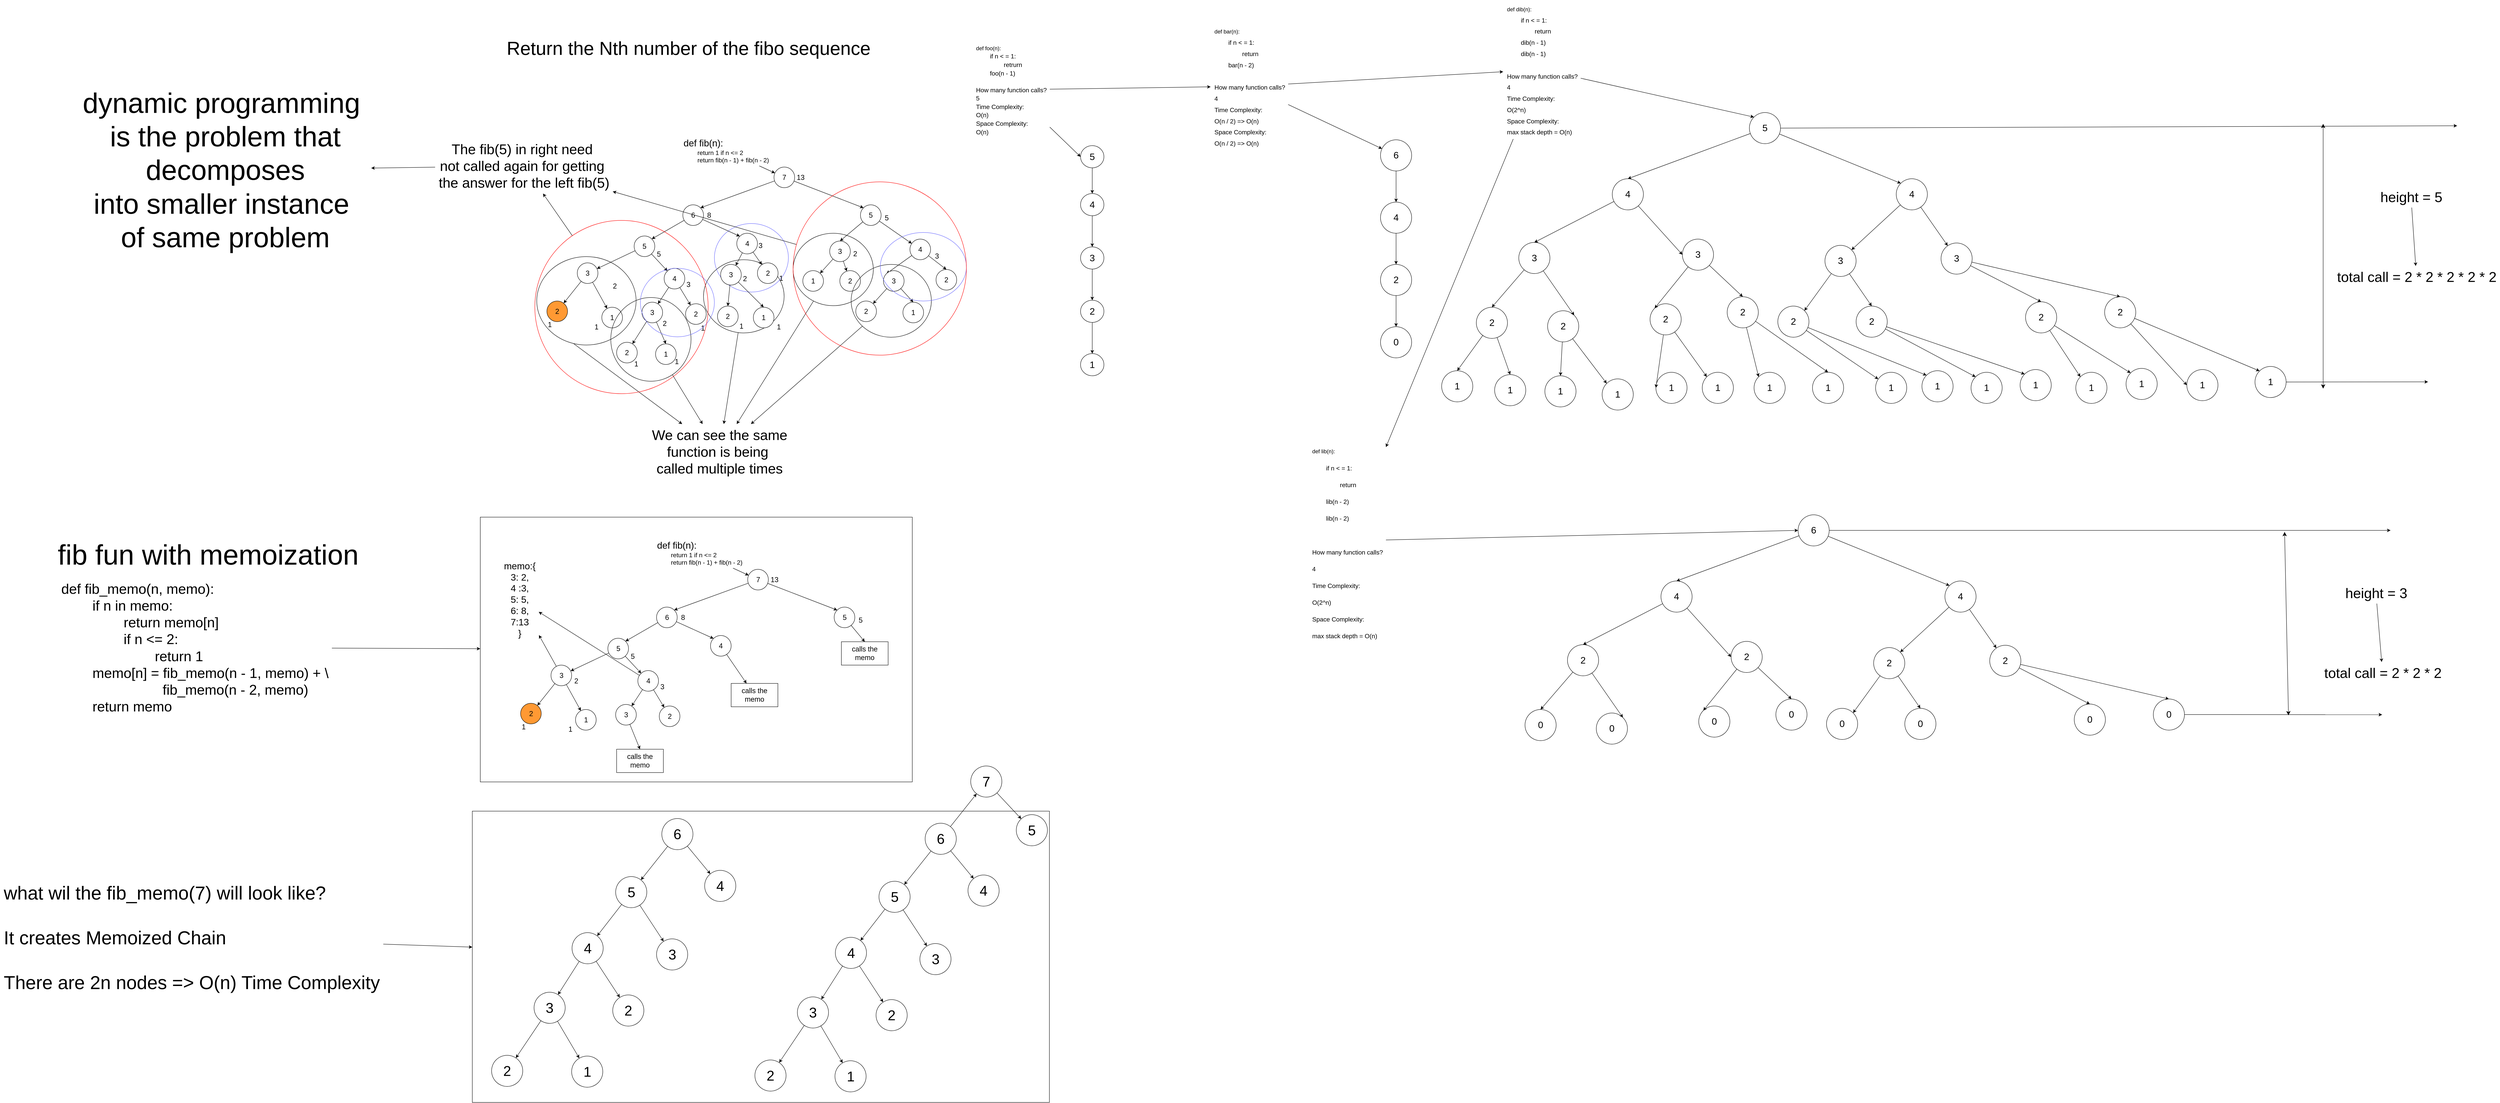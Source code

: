 <mxfile>
    <diagram id="8QNJKd7173OX4IBxSYZf" name="Page-1">
        <mxGraphModel dx="7251" dy="2617" grid="0" gridSize="10" guides="1" tooltips="1" connect="1" arrows="1" fold="1" page="0" pageScale="1" pageWidth="827" pageHeight="1169" math="0" shadow="0">
            <root>
                <mxCell id="0"/>
                <mxCell id="1" parent="0"/>
                <mxCell id="411" value="" style="whiteSpace=wrap;html=1;fontSize=18;" vertex="1" parent="1">
                    <mxGeometry x="-528.5" y="1779" width="1481.5" height="748" as="geometry"/>
                </mxCell>
                <mxCell id="388" value="" style="whiteSpace=wrap;html=1;fontSize=18;" vertex="1" parent="1">
                    <mxGeometry x="-508" y="1024" width="1109" height="680" as="geometry"/>
                </mxCell>
                <mxCell id="265" value="" style="ellipse;whiteSpace=wrap;html=1;fontSize=36;fillColor=none;" parent="1" vertex="1">
                    <mxGeometry x="65" y="363" width="207" height="188" as="geometry"/>
                </mxCell>
                <mxCell id="275" value="" style="ellipse;whiteSpace=wrap;html=1;fontSize=36;fillColor=none;strokeColor=#6666FF;" parent="1" vertex="1">
                    <mxGeometry x="93" y="270" width="190" height="176" as="geometry"/>
                </mxCell>
                <mxCell id="2" value="&lt;font style=&quot;font-size: 48px;&quot;&gt;Return the Nth number of the fibo sequence&amp;nbsp;&lt;/font&gt;" style="text;html=1;align=center;verticalAlign=middle;resizable=0;points=[];autosize=1;strokeColor=none;fillColor=none;" parent="1" vertex="1">
                    <mxGeometry x="-450" y="-215" width="965" height="70" as="geometry"/>
                </mxCell>
                <mxCell id="64" style="edgeStyle=none;html=1;fontSize=18;" parent="1" source="3" target="4" edge="1">
                    <mxGeometry relative="1" as="geometry"/>
                </mxCell>
                <mxCell id="3" value="&lt;div style=&quot;text-align: left;&quot;&gt;&lt;font style=&quot;font-size: 24px;&quot;&gt;&lt;span style=&quot;background-color: initial;&quot;&gt;def fib(&lt;/span&gt;&lt;span style=&quot;background-color: initial;&quot;&gt;n):&lt;/span&gt;&lt;/font&gt;&lt;/div&gt;&lt;div style=&quot;text-align: left;&quot;&gt;&lt;span style=&quot;background-color: initial;&quot;&gt;&lt;font size=&quot;3&quot;&gt;&lt;span style=&quot;white-space: pre;&quot;&gt;&#9;&lt;/span&gt;return 1 if n &amp;lt;= 2&lt;br&gt;&lt;/font&gt;&lt;/span&gt;&lt;/div&gt;&lt;div style=&quot;text-align: left;&quot;&gt;&lt;span style=&quot;background-color: initial;&quot;&gt;&lt;font size=&quot;3&quot;&gt;&lt;span style=&quot;white-space: pre;&quot;&gt;&#9;&lt;/span&gt;return fib(n - 1) + fib(n - 2)&lt;/font&gt;&lt;br&gt;&lt;/span&gt;&lt;/div&gt;" style="text;html=1;align=center;verticalAlign=middle;resizable=0;points=[];autosize=1;strokeColor=none;fillColor=none;fontSize=14;" parent="1" vertex="1">
                    <mxGeometry x="4" y="43" width="237" height="79" as="geometry"/>
                </mxCell>
                <mxCell id="8" style="edgeStyle=none;html=1;entryX=1;entryY=0;entryDx=0;entryDy=0;fontSize=18;" parent="1" source="4" target="6" edge="1">
                    <mxGeometry relative="1" as="geometry"/>
                </mxCell>
                <mxCell id="9" style="edgeStyle=none;html=1;entryX=0;entryY=0;entryDx=0;entryDy=0;fontSize=18;" parent="1" source="4" target="7" edge="1">
                    <mxGeometry relative="1" as="geometry"/>
                </mxCell>
                <mxCell id="4" value="&lt;font style=&quot;font-size: 18px;&quot;&gt;7&lt;/font&gt;" style="ellipse;whiteSpace=wrap;html=1;fontSize=14;" parent="1" vertex="1">
                    <mxGeometry x="246" y="125" width="53" height="53" as="geometry"/>
                </mxCell>
                <mxCell id="31" style="edgeStyle=none;html=1;entryX=1;entryY=0;entryDx=0;entryDy=0;fontSize=18;" parent="1" source="6" target="10" edge="1">
                    <mxGeometry relative="1" as="geometry"/>
                </mxCell>
                <mxCell id="32" style="edgeStyle=none;html=1;entryX=0;entryY=0;entryDx=0;entryDy=0;fontSize=18;" parent="1" source="6" target="11" edge="1">
                    <mxGeometry relative="1" as="geometry"/>
                </mxCell>
                <mxCell id="6" value="&lt;font style=&quot;font-size: 18px;&quot;&gt;6&lt;/font&gt;" style="ellipse;whiteSpace=wrap;html=1;fontSize=14;" parent="1" vertex="1">
                    <mxGeometry x="12" y="222" width="53" height="53" as="geometry"/>
                </mxCell>
                <mxCell id="33" style="edgeStyle=none;html=1;fontSize=18;entryX=0.5;entryY=0;entryDx=0;entryDy=0;" parent="1" source="7" target="13" edge="1">
                    <mxGeometry relative="1" as="geometry">
                        <mxPoint x="363.5" y="316.674" as="targetPoint"/>
                    </mxGeometry>
                </mxCell>
                <mxCell id="34" style="edgeStyle=none;html=1;fontSize=18;" parent="1" source="7" target="14" edge="1">
                    <mxGeometry relative="1" as="geometry"/>
                </mxCell>
                <mxCell id="7" value="&lt;font style=&quot;font-size: 18px;&quot;&gt;5&lt;/font&gt;" style="ellipse;whiteSpace=wrap;html=1;fontSize=14;" parent="1" vertex="1">
                    <mxGeometry x="468" y="222" width="53" height="53" as="geometry"/>
                </mxCell>
                <mxCell id="24" style="edgeStyle=none;html=1;fontSize=18;" parent="1" source="10" target="15" edge="1">
                    <mxGeometry relative="1" as="geometry"/>
                </mxCell>
                <mxCell id="25" style="edgeStyle=none;html=1;fontSize=18;" parent="1" source="10" target="17" edge="1">
                    <mxGeometry relative="1" as="geometry"/>
                </mxCell>
                <mxCell id="10" value="&lt;font style=&quot;font-size: 18px;&quot;&gt;5&lt;/font&gt;" style="ellipse;whiteSpace=wrap;html=1;fontSize=14;" parent="1" vertex="1">
                    <mxGeometry x="-113" y="302" width="53" height="53" as="geometry"/>
                </mxCell>
                <mxCell id="26" style="edgeStyle=none;html=1;fontSize=18;" parent="1" source="11" target="18" edge="1">
                    <mxGeometry relative="1" as="geometry"/>
                </mxCell>
                <mxCell id="27" style="edgeStyle=none;html=1;fontSize=18;" parent="1" source="11" target="19" edge="1">
                    <mxGeometry relative="1" as="geometry"/>
                </mxCell>
                <mxCell id="11" value="&lt;font style=&quot;font-size: 18px;&quot;&gt;4&lt;/font&gt;" style="ellipse;whiteSpace=wrap;html=1;fontSize=14;" parent="1" vertex="1">
                    <mxGeometry x="150.5" y="295" width="53" height="53" as="geometry"/>
                </mxCell>
                <mxCell id="29" style="edgeStyle=none;html=1;fontSize=18;" parent="1" source="13" target="20" edge="1">
                    <mxGeometry relative="1" as="geometry"/>
                </mxCell>
                <mxCell id="30" style="edgeStyle=none;html=1;fontSize=18;" parent="1" source="13" target="21" edge="1">
                    <mxGeometry relative="1" as="geometry"/>
                </mxCell>
                <mxCell id="13" value="&lt;font style=&quot;font-size: 18px;&quot;&gt;3&lt;/font&gt;" style="ellipse;whiteSpace=wrap;html=1;fontSize=14;" parent="1" vertex="1">
                    <mxGeometry x="389" y="315" width="53" height="53" as="geometry"/>
                </mxCell>
                <mxCell id="35" style="edgeStyle=none;html=1;entryX=0;entryY=0;entryDx=0;entryDy=0;fontSize=18;" parent="1" source="14" target="22" edge="1">
                    <mxGeometry relative="1" as="geometry"/>
                </mxCell>
                <mxCell id="36" style="edgeStyle=none;html=1;entryX=0.5;entryY=0;entryDx=0;entryDy=0;fontSize=18;" parent="1" source="14" target="23" edge="1">
                    <mxGeometry relative="1" as="geometry"/>
                </mxCell>
                <mxCell id="14" value="&lt;font style=&quot;font-size: 18px;&quot;&gt;4&lt;/font&gt;" style="ellipse;whiteSpace=wrap;html=1;fontSize=14;" parent="1" vertex="1">
                    <mxGeometry x="595" y="310" width="53" height="53" as="geometry"/>
                </mxCell>
                <mxCell id="43" style="edgeStyle=none;html=1;fontSize=18;" parent="1" source="15" target="37" edge="1">
                    <mxGeometry relative="1" as="geometry"/>
                </mxCell>
                <mxCell id="44" style="edgeStyle=none;html=1;fontSize=18;" parent="1" source="15" target="38" edge="1">
                    <mxGeometry relative="1" as="geometry"/>
                </mxCell>
                <mxCell id="15" value="&lt;font style=&quot;font-size: 18px;&quot;&gt;3&lt;/font&gt;" style="ellipse;whiteSpace=wrap;html=1;fontSize=14;" parent="1" vertex="1">
                    <mxGeometry x="-259" y="371" width="53" height="53" as="geometry"/>
                </mxCell>
                <mxCell id="45" style="edgeStyle=none;html=1;fontSize=18;" parent="1" source="17" target="39" edge="1">
                    <mxGeometry relative="1" as="geometry"/>
                </mxCell>
                <mxCell id="46" style="edgeStyle=none;html=1;fontSize=18;" parent="1" source="17" target="42" edge="1">
                    <mxGeometry relative="1" as="geometry"/>
                </mxCell>
                <mxCell id="17" value="&lt;font style=&quot;font-size: 18px;&quot;&gt;4&lt;/font&gt;" style="ellipse;whiteSpace=wrap;html=1;fontSize=14;" parent="1" vertex="1">
                    <mxGeometry x="-36" y="385" width="53" height="53" as="geometry"/>
                </mxCell>
                <mxCell id="56" style="edgeStyle=none;html=1;entryX=0.5;entryY=0;entryDx=0;entryDy=0;fontSize=18;" parent="1" source="18" target="55" edge="1">
                    <mxGeometry relative="1" as="geometry"/>
                </mxCell>
                <mxCell id="58" style="edgeStyle=none;html=1;entryX=0.5;entryY=0;entryDx=0;entryDy=0;fontSize=18;" parent="1" source="18" target="57" edge="1">
                    <mxGeometry relative="1" as="geometry"/>
                </mxCell>
                <mxCell id="18" value="&lt;font style=&quot;font-size: 18px;&quot;&gt;3&lt;/font&gt;" style="ellipse;whiteSpace=wrap;html=1;fontSize=14;" parent="1" vertex="1">
                    <mxGeometry x="109" y="375" width="53" height="53" as="geometry"/>
                </mxCell>
                <mxCell id="19" value="&lt;span style=&quot;font-size: 18px;&quot;&gt;2&lt;/span&gt;" style="ellipse;whiteSpace=wrap;html=1;fontSize=14;" parent="1" vertex="1">
                    <mxGeometry x="203.5" y="371" width="53" height="53" as="geometry"/>
                </mxCell>
                <mxCell id="20" value="&lt;font style=&quot;font-size: 18px;&quot;&gt;1&lt;/font&gt;" style="ellipse;whiteSpace=wrap;html=1;fontSize=14;" parent="1" vertex="1">
                    <mxGeometry x="320" y="391" width="53" height="53" as="geometry"/>
                </mxCell>
                <mxCell id="21" value="&lt;span style=&quot;font-size: 18px;&quot;&gt;2&lt;/span&gt;" style="ellipse;whiteSpace=wrap;html=1;fontSize=14;" parent="1" vertex="1">
                    <mxGeometry x="415" y="391" width="53" height="53" as="geometry"/>
                </mxCell>
                <mxCell id="60" style="edgeStyle=none;html=1;fontSize=18;" parent="1" source="22" target="59" edge="1">
                    <mxGeometry relative="1" as="geometry"/>
                </mxCell>
                <mxCell id="62" style="edgeStyle=none;html=1;entryX=0.5;entryY=0;entryDx=0;entryDy=0;fontSize=18;" parent="1" source="22" target="61" edge="1">
                    <mxGeometry relative="1" as="geometry"/>
                </mxCell>
                <mxCell id="22" value="&lt;font style=&quot;font-size: 18px;&quot;&gt;3&lt;/font&gt;" style="ellipse;whiteSpace=wrap;html=1;fontSize=14;" parent="1" vertex="1">
                    <mxGeometry x="527" y="391" width="53" height="53" as="geometry"/>
                </mxCell>
                <mxCell id="23" value="&lt;font style=&quot;font-size: 18px;&quot;&gt;2&lt;/font&gt;" style="ellipse;whiteSpace=wrap;html=1;fontSize=14;" parent="1" vertex="1">
                    <mxGeometry x="662" y="388" width="53" height="53" as="geometry"/>
                </mxCell>
                <mxCell id="37" value="&lt;font style=&quot;font-size: 18px;&quot;&gt;2&lt;/font&gt;" style="ellipse;whiteSpace=wrap;html=1;fontSize=14;fillColor=#FF9933;" parent="1" vertex="1">
                    <mxGeometry x="-337" y="469" width="53" height="53" as="geometry"/>
                </mxCell>
                <mxCell id="38" value="&lt;font style=&quot;font-size: 18px;&quot;&gt;1&lt;/font&gt;" style="ellipse;whiteSpace=wrap;html=1;fontSize=14;fillColor=#FFFFFF;" parent="1" vertex="1">
                    <mxGeometry x="-196" y="485" width="53" height="53" as="geometry"/>
                </mxCell>
                <mxCell id="48" style="edgeStyle=none;html=1;fontSize=18;" parent="1" source="39" target="47" edge="1">
                    <mxGeometry relative="1" as="geometry"/>
                </mxCell>
                <mxCell id="50" style="edgeStyle=none;html=1;entryX=0.5;entryY=0;entryDx=0;entryDy=0;fontSize=18;" parent="1" source="39" target="49" edge="1">
                    <mxGeometry relative="1" as="geometry"/>
                </mxCell>
                <mxCell id="39" value="&lt;font style=&quot;font-size: 18px;&quot;&gt;3&lt;/font&gt;" style="ellipse;whiteSpace=wrap;html=1;fontSize=14;" parent="1" vertex="1">
                    <mxGeometry x="-93" y="472" width="53" height="53" as="geometry"/>
                </mxCell>
                <mxCell id="42" value="&lt;font style=&quot;font-size: 18px;&quot;&gt;2&lt;/font&gt;" style="ellipse;whiteSpace=wrap;html=1;fontSize=14;" parent="1" vertex="1">
                    <mxGeometry x="19" y="476" width="53" height="53" as="geometry"/>
                </mxCell>
                <mxCell id="47" value="&lt;font style=&quot;font-size: 18px;&quot;&gt;2&lt;/font&gt;" style="ellipse;whiteSpace=wrap;html=1;fontSize=14;" parent="1" vertex="1">
                    <mxGeometry x="-158" y="575" width="53" height="53" as="geometry"/>
                </mxCell>
                <mxCell id="49" value="&lt;font style=&quot;font-size: 18px;&quot;&gt;1&lt;/font&gt;" style="ellipse;whiteSpace=wrap;html=1;fontSize=14;" parent="1" vertex="1">
                    <mxGeometry x="-58" y="579" width="53" height="53" as="geometry"/>
                </mxCell>
                <mxCell id="55" value="&lt;font style=&quot;font-size: 18px;&quot;&gt;2&lt;/font&gt;" style="ellipse;whiteSpace=wrap;html=1;fontSize=14;" parent="1" vertex="1">
                    <mxGeometry x="101" y="482" width="53" height="53" as="geometry"/>
                </mxCell>
                <mxCell id="57" value="&lt;font style=&quot;font-size: 18px;&quot;&gt;1&lt;/font&gt;" style="ellipse;whiteSpace=wrap;html=1;fontSize=14;" parent="1" vertex="1">
                    <mxGeometry x="193" y="485" width="53" height="53" as="geometry"/>
                </mxCell>
                <mxCell id="59" value="&lt;font style=&quot;font-size: 18px;&quot;&gt;2&lt;/font&gt;" style="ellipse;whiteSpace=wrap;html=1;fontSize=14;" parent="1" vertex="1">
                    <mxGeometry x="456" y="469" width="53" height="53" as="geometry"/>
                </mxCell>
                <mxCell id="61" value="&lt;font style=&quot;font-size: 18px;&quot;&gt;1&lt;/font&gt;" style="ellipse;whiteSpace=wrap;html=1;fontSize=14;" parent="1" vertex="1">
                    <mxGeometry x="577" y="472" width="53" height="53" as="geometry"/>
                </mxCell>
                <mxCell id="65" value="1" style="text;html=1;align=center;verticalAlign=middle;resizable=0;points=[];autosize=1;strokeColor=none;fillColor=none;fontSize=18;" parent="1" vertex="1">
                    <mxGeometry x="-344" y="513" width="28" height="34" as="geometry"/>
                </mxCell>
                <mxCell id="66" value="1" style="text;html=1;align=center;verticalAlign=middle;resizable=0;points=[];autosize=1;strokeColor=none;fillColor=none;fontSize=18;" parent="1" vertex="1">
                    <mxGeometry x="-224" y="519" width="28" height="34" as="geometry"/>
                </mxCell>
                <mxCell id="67" value="2" style="text;html=1;align=center;verticalAlign=middle;resizable=0;points=[];autosize=1;strokeColor=none;fillColor=none;fontSize=18;" parent="1" vertex="1">
                    <mxGeometry x="-177" y="414" width="28" height="34" as="geometry"/>
                </mxCell>
                <mxCell id="68" value="2" style="text;html=1;align=center;verticalAlign=middle;resizable=0;points=[];autosize=1;strokeColor=none;fillColor=none;fontSize=18;" parent="1" vertex="1">
                    <mxGeometry x="-49" y="510" width="28" height="34" as="geometry"/>
                </mxCell>
                <mxCell id="69" value="1" style="text;html=1;align=center;verticalAlign=middle;resizable=0;points=[];autosize=1;strokeColor=none;fillColor=none;fontSize=18;" parent="1" vertex="1">
                    <mxGeometry x="49" y="522" width="28" height="34" as="geometry"/>
                </mxCell>
                <mxCell id="70" value="3" style="text;html=1;align=center;verticalAlign=middle;resizable=0;points=[];autosize=1;strokeColor=none;fillColor=none;fontSize=18;" parent="1" vertex="1">
                    <mxGeometry x="12" y="410" width="28" height="34" as="geometry"/>
                </mxCell>
                <mxCell id="71" value="5" style="text;html=1;align=center;verticalAlign=middle;resizable=0;points=[];autosize=1;strokeColor=none;fillColor=none;fontSize=18;" parent="1" vertex="1">
                    <mxGeometry x="-64" y="332" width="28" height="34" as="geometry"/>
                </mxCell>
                <mxCell id="72" value="1" style="text;html=1;align=center;verticalAlign=middle;resizable=0;points=[];autosize=1;strokeColor=none;fillColor=none;fontSize=18;" parent="1" vertex="1">
                    <mxGeometry x="-18" y="608" width="28" height="34" as="geometry"/>
                </mxCell>
                <mxCell id="73" value="1" style="text;html=1;align=center;verticalAlign=middle;resizable=0;points=[];autosize=1;strokeColor=none;fillColor=none;fontSize=18;" parent="1" vertex="1">
                    <mxGeometry x="-122" y="614" width="28" height="34" as="geometry"/>
                </mxCell>
                <mxCell id="74" value="1" style="text;html=1;align=center;verticalAlign=middle;resizable=0;points=[];autosize=1;strokeColor=none;fillColor=none;fontSize=18;" parent="1" vertex="1">
                    <mxGeometry x="148" y="517" width="28" height="34" as="geometry"/>
                </mxCell>
                <mxCell id="75" value="1" style="text;html=1;align=center;verticalAlign=middle;resizable=0;points=[];autosize=1;strokeColor=none;fillColor=none;fontSize=18;" parent="1" vertex="1">
                    <mxGeometry x="244" y="519" width="28" height="34" as="geometry"/>
                </mxCell>
                <mxCell id="76" value="2" style="text;html=1;align=center;verticalAlign=middle;resizable=0;points=[];autosize=1;strokeColor=none;fillColor=none;fontSize=18;" parent="1" vertex="1">
                    <mxGeometry x="157" y="394.5" width="28" height="34" as="geometry"/>
                </mxCell>
                <mxCell id="77" value="1" style="text;html=1;align=center;verticalAlign=middle;resizable=0;points=[];autosize=1;strokeColor=none;fillColor=none;fontSize=18;" parent="1" vertex="1">
                    <mxGeometry x="250" y="394" width="28" height="34" as="geometry"/>
                </mxCell>
                <mxCell id="78" value="3" style="text;html=1;align=center;verticalAlign=middle;resizable=0;points=[];autosize=1;strokeColor=none;fillColor=none;fontSize=18;" parent="1" vertex="1">
                    <mxGeometry x="197" y="310" width="28" height="34" as="geometry"/>
                </mxCell>
                <mxCell id="79" value="8" style="text;html=1;align=center;verticalAlign=middle;resizable=0;points=[];autosize=1;strokeColor=none;fillColor=none;fontSize=18;" parent="1" vertex="1">
                    <mxGeometry x="65" y="231.5" width="28" height="34" as="geometry"/>
                </mxCell>
                <mxCell id="80" value="2" style="text;html=1;align=center;verticalAlign=middle;resizable=0;points=[];autosize=1;strokeColor=none;fillColor=none;fontSize=18;" parent="1" vertex="1">
                    <mxGeometry x="440" y="331" width="28" height="34" as="geometry"/>
                </mxCell>
                <mxCell id="81" value="3" style="text;html=1;align=center;verticalAlign=middle;resizable=0;points=[];autosize=1;strokeColor=none;fillColor=none;fontSize=18;" parent="1" vertex="1">
                    <mxGeometry x="650" y="337" width="28" height="34" as="geometry"/>
                </mxCell>
                <mxCell id="82" value="5" style="text;html=1;align=center;verticalAlign=middle;resizable=0;points=[];autosize=1;strokeColor=none;fillColor=none;fontSize=18;" parent="1" vertex="1">
                    <mxGeometry x="521" y="239" width="28" height="34" as="geometry"/>
                </mxCell>
                <mxCell id="83" value="13" style="text;html=1;align=center;verticalAlign=middle;resizable=0;points=[];autosize=1;strokeColor=none;fillColor=none;fontSize=18;" parent="1" vertex="1">
                    <mxGeometry x="295" y="135" width="38" height="34" as="geometry"/>
                </mxCell>
                <mxCell id="97" style="edgeStyle=none;html=1;entryX=0;entryY=0.5;entryDx=0;entryDy=0;fontSize=24;" parent="1" source="84" target="88" edge="1">
                    <mxGeometry relative="1" as="geometry"/>
                </mxCell>
                <mxCell id="100" value="" style="edgeStyle=none;html=1;fontSize=24;" parent="1" source="84" target="99" edge="1">
                    <mxGeometry relative="1" as="geometry"/>
                </mxCell>
                <mxCell id="84" value="&lt;div style=&quot;text-align: left;&quot;&gt;&lt;span style=&quot;background-color: initial;&quot;&gt;&lt;font style=&quot;font-size: 14px;&quot;&gt;def foo(n):&lt;/font&gt;&lt;/span&gt;&lt;/div&gt;&lt;div style=&quot;text-align: left;&quot;&gt;&lt;span style=&quot;background-color: initial;&quot;&gt;&lt;font size=&quot;3&quot;&gt;&lt;span style=&quot;white-space: pre;&quot;&gt;&#9;&lt;/span&gt;if n &amp;lt; = 1:&lt;/font&gt;&lt;/span&gt;&lt;/div&gt;&lt;div style=&quot;text-align: left;&quot;&gt;&lt;span style=&quot;background-color: initial;&quot;&gt;&lt;font size=&quot;3&quot;&gt;&lt;span style=&quot;white-space: pre;&quot;&gt;&#9;&lt;span style=&quot;white-space: pre;&quot;&gt;&#9;&lt;/span&gt;&lt;/span&gt;retrurn&lt;/font&gt;&lt;/span&gt;&lt;/div&gt;&lt;div style=&quot;text-align: left;&quot;&gt;&lt;span style=&quot;background-color: initial;&quot;&gt;&lt;font size=&quot;3&quot;&gt;&lt;span style=&quot;white-space: pre;&quot;&gt;&#9;&lt;/span&gt;foo(n - 1)&lt;/font&gt;&lt;br&gt;&lt;/span&gt;&lt;/div&gt;&lt;div style=&quot;text-align: left;&quot;&gt;&lt;span style=&quot;background-color: initial;&quot;&gt;&lt;font size=&quot;3&quot;&gt;&lt;br&gt;&lt;/font&gt;&lt;/span&gt;&lt;/div&gt;&lt;div style=&quot;text-align: left;&quot;&gt;&lt;span style=&quot;background-color: initial;&quot;&gt;&lt;font size=&quot;3&quot;&gt;How many function calls?&lt;/font&gt;&lt;/span&gt;&lt;/div&gt;&lt;div style=&quot;text-align: left;&quot;&gt;&lt;span style=&quot;background-color: initial;&quot;&gt;&lt;font size=&quot;3&quot;&gt;5&lt;br&gt;Time Complexity:&lt;/font&gt;&lt;/span&gt;&lt;/div&gt;&lt;div style=&quot;text-align: left;&quot;&gt;&lt;span style=&quot;background-color: initial;&quot;&gt;&lt;font size=&quot;3&quot;&gt;O(n)&lt;/font&gt;&lt;/span&gt;&lt;/div&gt;&lt;div style=&quot;text-align: left;&quot;&gt;&lt;font size=&quot;3&quot;&gt;Space Complexity:&lt;/font&gt;&lt;/div&gt;&lt;div style=&quot;text-align: left;&quot;&gt;&lt;font size=&quot;3&quot;&gt;O(n)&lt;/font&gt;&lt;/div&gt;" style="text;html=1;align=center;verticalAlign=middle;resizable=0;points=[];autosize=1;strokeColor=none;fillColor=none;fontSize=18;" parent="1" vertex="1">
                    <mxGeometry x="755" y="-198" width="199" height="249" as="geometry"/>
                </mxCell>
                <mxCell id="90" value="" style="edgeStyle=none;html=1;fontSize=24;" parent="1" source="88" target="89" edge="1">
                    <mxGeometry relative="1" as="geometry"/>
                </mxCell>
                <mxCell id="88" value="&lt;font style=&quot;font-size: 24px;&quot;&gt;5&lt;/font&gt;" style="ellipse;whiteSpace=wrap;html=1;fontSize=14;fillColor=none;" parent="1" vertex="1">
                    <mxGeometry x="1033" y="70" width="60" height="57" as="geometry"/>
                </mxCell>
                <mxCell id="92" value="" style="edgeStyle=none;html=1;fontSize=24;" parent="1" source="89" target="91" edge="1">
                    <mxGeometry relative="1" as="geometry"/>
                </mxCell>
                <mxCell id="89" value="&lt;font style=&quot;font-size: 24px;&quot;&gt;4&lt;/font&gt;" style="ellipse;whiteSpace=wrap;html=1;fontSize=14;fillColor=none;" parent="1" vertex="1">
                    <mxGeometry x="1033" y="193" width="60" height="57" as="geometry"/>
                </mxCell>
                <mxCell id="94" value="" style="edgeStyle=none;html=1;fontSize=24;" parent="1" source="91" target="93" edge="1">
                    <mxGeometry relative="1" as="geometry"/>
                </mxCell>
                <mxCell id="91" value="&lt;font style=&quot;font-size: 24px;&quot;&gt;3&lt;/font&gt;" style="ellipse;whiteSpace=wrap;html=1;fontSize=14;fillColor=none;" parent="1" vertex="1">
                    <mxGeometry x="1033" y="330" width="60" height="57" as="geometry"/>
                </mxCell>
                <mxCell id="96" value="" style="edgeStyle=none;html=1;fontSize=24;" parent="1" source="93" target="95" edge="1">
                    <mxGeometry relative="1" as="geometry"/>
                </mxCell>
                <mxCell id="93" value="&lt;font style=&quot;font-size: 24px;&quot;&gt;2&lt;/font&gt;" style="ellipse;whiteSpace=wrap;html=1;fontSize=14;fillColor=none;" parent="1" vertex="1">
                    <mxGeometry x="1033" y="467" width="60" height="57" as="geometry"/>
                </mxCell>
                <mxCell id="95" value="&lt;font style=&quot;font-size: 24px;&quot;&gt;1&lt;/font&gt;" style="ellipse;whiteSpace=wrap;html=1;fontSize=14;fillColor=none;" parent="1" vertex="1">
                    <mxGeometry x="1033" y="604" width="60" height="57" as="geometry"/>
                </mxCell>
                <mxCell id="109" style="edgeStyle=none;html=1;fontSize=24;" parent="1" source="99" target="101" edge="1">
                    <mxGeometry relative="1" as="geometry"/>
                </mxCell>
                <mxCell id="111" value="" style="edgeStyle=none;html=1;fontSize=24;" parent="1" source="99" target="110" edge="1">
                    <mxGeometry relative="1" as="geometry"/>
                </mxCell>
                <mxCell id="99" value="&lt;div style=&quot;text-align: left;&quot;&gt;&lt;span style=&quot;background-color: initial;&quot;&gt;&lt;font style=&quot;font-size: 14px;&quot;&gt;def bar(n):&lt;/font&gt;&lt;/span&gt;&lt;/div&gt;&lt;div style=&quot;text-align: left;&quot;&gt;&lt;span style=&quot;background-color: initial;&quot;&gt;&lt;font size=&quot;3&quot;&gt;&lt;span style=&quot;white-space: pre;&quot;&gt;&#9;&lt;/span&gt;if n &amp;lt; = 1:&lt;/font&gt;&lt;/span&gt;&lt;/div&gt;&lt;div style=&quot;text-align: left;&quot;&gt;&lt;span style=&quot;background-color: initial;&quot;&gt;&lt;font size=&quot;3&quot;&gt;&lt;span style=&quot;white-space: pre;&quot;&gt;&#9;&lt;span style=&quot;white-space: pre;&quot;&gt;&#9;&lt;/span&gt;&lt;/span&gt;return&lt;/font&gt;&lt;/span&gt;&lt;/div&gt;&lt;div style=&quot;text-align: left;&quot;&gt;&lt;span style=&quot;background-color: initial;&quot;&gt;&lt;font size=&quot;3&quot;&gt;&lt;span style=&quot;white-space: pre;&quot;&gt;&#9;&lt;/span&gt;bar(n - 2)&lt;/font&gt;&lt;br&gt;&lt;/span&gt;&lt;/div&gt;&lt;div style=&quot;text-align: left;&quot;&gt;&lt;span style=&quot;background-color: initial;&quot;&gt;&lt;font size=&quot;3&quot;&gt;&lt;br&gt;&lt;/font&gt;&lt;/span&gt;&lt;/div&gt;&lt;div style=&quot;text-align: left;&quot;&gt;&lt;span style=&quot;background-color: initial;&quot;&gt;&lt;font size=&quot;3&quot;&gt;How many function calls?&lt;/font&gt;&lt;/span&gt;&lt;/div&gt;&lt;div style=&quot;text-align: left;&quot;&gt;&lt;span style=&quot;background-color: initial;&quot;&gt;&lt;font size=&quot;3&quot;&gt;4&lt;br&gt;Time Complexity:&lt;/font&gt;&lt;/span&gt;&lt;/div&gt;&lt;div style=&quot;text-align: left;&quot;&gt;&lt;span style=&quot;background-color: initial;&quot;&gt;&lt;font size=&quot;3&quot;&gt;O(n / 2) =&amp;gt; O(n)&lt;/font&gt;&lt;/span&gt;&lt;/div&gt;&lt;div style=&quot;text-align: left;&quot;&gt;&lt;font size=&quot;3&quot;&gt;Space Complexity:&lt;/font&gt;&lt;/div&gt;&lt;div style=&quot;text-align: left;&quot;&gt;&lt;font size=&quot;3&quot;&gt;O(n / 2) =&amp;gt; O(n)&lt;/font&gt;&lt;/div&gt;" style="text;html=1;align=center;verticalAlign=middle;resizable=0;points=[];autosize=1;strokeColor=none;fillColor=none;fontSize=24;" parent="1" vertex="1">
                    <mxGeometry x="1367" y="-247" width="199" height="329" as="geometry"/>
                </mxCell>
                <mxCell id="104" value="" style="edgeStyle=none;html=1;fontSize=24;" parent="1" source="101" target="103" edge="1">
                    <mxGeometry relative="1" as="geometry"/>
                </mxCell>
                <mxCell id="101" value="6" style="ellipse;whiteSpace=wrap;html=1;fontSize=24;fillColor=none;" parent="1" vertex="1">
                    <mxGeometry x="1803" y="55" width="80" height="80" as="geometry"/>
                </mxCell>
                <mxCell id="106" value="" style="edgeStyle=none;html=1;fontSize=24;" parent="1" source="103" target="105" edge="1">
                    <mxGeometry relative="1" as="geometry"/>
                </mxCell>
                <mxCell id="103" value="4" style="ellipse;whiteSpace=wrap;html=1;fontSize=24;fillColor=none;" parent="1" vertex="1">
                    <mxGeometry x="1803" y="215" width="80" height="80" as="geometry"/>
                </mxCell>
                <mxCell id="108" value="" style="edgeStyle=none;html=1;fontSize=24;" parent="1" source="105" target="107" edge="1">
                    <mxGeometry relative="1" as="geometry"/>
                </mxCell>
                <mxCell id="105" value="2" style="ellipse;whiteSpace=wrap;html=1;fontSize=24;fillColor=none;" parent="1" vertex="1">
                    <mxGeometry x="1803" y="375" width="80" height="80" as="geometry"/>
                </mxCell>
                <mxCell id="107" value="0" style="ellipse;whiteSpace=wrap;html=1;fontSize=24;fillColor=none;" parent="1" vertex="1">
                    <mxGeometry x="1803" y="535" width="80" height="80" as="geometry"/>
                </mxCell>
                <mxCell id="184" style="edgeStyle=none;html=1;entryX=0;entryY=0;entryDx=0;entryDy=0;fontSize=24;" parent="1" source="110" target="112" edge="1">
                    <mxGeometry relative="1" as="geometry"/>
                </mxCell>
                <mxCell id="193" value="" style="edgeStyle=none;html=1;fontSize=36;" parent="1" source="110" target="192" edge="1">
                    <mxGeometry relative="1" as="geometry"/>
                </mxCell>
                <mxCell id="110" value="&lt;div style=&quot;text-align: left;&quot;&gt;&lt;span style=&quot;background-color: initial;&quot;&gt;&lt;font style=&quot;font-size: 14px;&quot;&gt;def dib(n):&lt;/font&gt;&lt;/span&gt;&lt;/div&gt;&lt;div style=&quot;text-align: left;&quot;&gt;&lt;span style=&quot;background-color: initial;&quot;&gt;&lt;font size=&quot;3&quot;&gt;&lt;span style=&quot;&quot;&gt;&#9;&lt;/span&gt;&lt;span style=&quot;white-space: pre;&quot;&gt;&#9;&lt;/span&gt;if n &amp;lt; = 1:&lt;/font&gt;&lt;/span&gt;&lt;/div&gt;&lt;div style=&quot;text-align: left;&quot;&gt;&lt;span style=&quot;background-color: initial;&quot;&gt;&lt;font size=&quot;3&quot;&gt;&lt;span style=&quot;&quot;&gt;&#9;&lt;span style=&quot;&quot;&gt;&#9;&lt;/span&gt;&lt;/span&gt;&lt;span style=&quot;white-space: pre;&quot;&gt;&lt;span style=&quot;white-space: pre;&quot;&gt;&#9;&lt;/span&gt;&#9;&lt;/span&gt;return&lt;/font&gt;&lt;/span&gt;&lt;/div&gt;&lt;div style=&quot;text-align: left;&quot;&gt;&lt;span style=&quot;background-color: initial;&quot;&gt;&lt;font size=&quot;3&quot;&gt;&lt;span style=&quot;&quot;&gt;&#9;&lt;/span&gt;&lt;span style=&quot;white-space: pre;&quot;&gt;&#9;&lt;/span&gt;dib(n - 1)&lt;/font&gt;&lt;br&gt;&lt;/span&gt;&lt;/div&gt;&lt;div style=&quot;text-align: left;&quot;&gt;&lt;div style=&quot;border-color: var(--border-color);&quot;&gt;&lt;span style=&quot;border-color: var(--border-color); background-color: initial;&quot;&gt;&lt;font style=&quot;border-color: var(--border-color);&quot; size=&quot;3&quot;&gt;&lt;span style=&quot;border-color: var(--border-color);&quot;&gt;&#9;&lt;/span&gt;&lt;span style=&quot;white-space: pre;&quot;&gt;&#9;&lt;/span&gt;dib(n - 1)&lt;/font&gt;&lt;br style=&quot;border-color: var(--border-color);&quot;&gt;&lt;/span&gt;&lt;/div&gt;&lt;div&gt;&lt;span style=&quot;border-color: var(--border-color); background-color: initial;&quot;&gt;&lt;font style=&quot;border-color: var(--border-color);&quot; size=&quot;3&quot;&gt;&lt;br&gt;&lt;/font&gt;&lt;/span&gt;&lt;/div&gt;&lt;/div&gt;&lt;div style=&quot;text-align: left;&quot;&gt;&lt;span style=&quot;background-color: initial;&quot;&gt;&lt;font size=&quot;3&quot;&gt;How many function calls?&lt;/font&gt;&lt;/span&gt;&lt;/div&gt;&lt;div style=&quot;text-align: left;&quot;&gt;&lt;span style=&quot;background-color: initial;&quot;&gt;&lt;font size=&quot;3&quot;&gt;4&lt;br&gt;Time Complexity:&lt;/font&gt;&lt;/span&gt;&lt;/div&gt;&lt;div style=&quot;text-align: left;&quot;&gt;&lt;span style=&quot;background-color: initial;&quot;&gt;&lt;font size=&quot;3&quot;&gt;O(2^n)&lt;/font&gt;&lt;/span&gt;&lt;/div&gt;&lt;div style=&quot;text-align: left;&quot;&gt;&lt;font size=&quot;3&quot;&gt;Space Complexity:&lt;/font&gt;&lt;/div&gt;&lt;div style=&quot;text-align: left;&quot;&gt;&lt;span style=&quot;font-size: medium; background-color: initial;&quot;&gt;max stack depth = O(n)&lt;/span&gt;&lt;/div&gt;" style="text;html=1;align=center;verticalAlign=middle;resizable=0;points=[];autosize=1;strokeColor=none;fillColor=none;fontSize=24;" parent="1" vertex="1">
                    <mxGeometry x="2118" y="-304" width="199" height="357" as="geometry"/>
                </mxCell>
                <mxCell id="117" style="edgeStyle=none;html=1;entryX=0.5;entryY=0;entryDx=0;entryDy=0;fontSize=24;" parent="1" source="112" target="113" edge="1">
                    <mxGeometry relative="1" as="geometry"/>
                </mxCell>
                <mxCell id="118" style="edgeStyle=none;html=1;entryX=0;entryY=0;entryDx=0;entryDy=0;fontSize=24;" parent="1" source="112" target="114" edge="1">
                    <mxGeometry relative="1" as="geometry"/>
                </mxCell>
                <mxCell id="185" style="edgeStyle=none;html=1;exitX=1;exitY=0.5;exitDx=0;exitDy=0;fontSize=24;" parent="1" source="112" edge="1">
                    <mxGeometry relative="1" as="geometry">
                        <mxPoint x="4567" y="19" as="targetPoint"/>
                    </mxGeometry>
                </mxCell>
                <mxCell id="112" value="5" style="ellipse;whiteSpace=wrap;html=1;fontSize=24;fillColor=none;" parent="1" vertex="1">
                    <mxGeometry x="2750" y="-15" width="80" height="80" as="geometry"/>
                </mxCell>
                <mxCell id="139" style="edgeStyle=none;html=1;entryX=0.5;entryY=0;entryDx=0;entryDy=0;fontSize=24;" parent="1" source="113" target="119" edge="1">
                    <mxGeometry relative="1" as="geometry"/>
                </mxCell>
                <mxCell id="140" style="edgeStyle=none;html=1;entryX=0;entryY=0.5;entryDx=0;entryDy=0;fontSize=24;" parent="1" source="113" target="120" edge="1">
                    <mxGeometry relative="1" as="geometry"/>
                </mxCell>
                <mxCell id="113" value="4" style="ellipse;whiteSpace=wrap;html=1;fontSize=24;fillColor=none;" parent="1" vertex="1">
                    <mxGeometry x="2398" y="155" width="80" height="80" as="geometry"/>
                </mxCell>
                <mxCell id="145" style="edgeStyle=none;html=1;entryX=1;entryY=0;entryDx=0;entryDy=0;fontSize=24;" parent="1" source="114" target="121" edge="1">
                    <mxGeometry relative="1" as="geometry"/>
                </mxCell>
                <mxCell id="146" style="edgeStyle=none;html=1;fontSize=24;" parent="1" source="114" target="122" edge="1">
                    <mxGeometry relative="1" as="geometry"/>
                </mxCell>
                <mxCell id="114" value="4" style="ellipse;whiteSpace=wrap;html=1;fontSize=24;fillColor=none;" parent="1" vertex="1">
                    <mxGeometry x="3127" y="155" width="80" height="80" as="geometry"/>
                </mxCell>
                <mxCell id="141" style="edgeStyle=none;html=1;entryX=0.5;entryY=0;entryDx=0;entryDy=0;fontSize=24;" parent="1" source="119" target="123" edge="1">
                    <mxGeometry relative="1" as="geometry"/>
                </mxCell>
                <mxCell id="142" style="edgeStyle=none;html=1;entryX=1;entryY=0;entryDx=0;entryDy=0;fontSize=24;" parent="1" source="119" target="127" edge="1">
                    <mxGeometry relative="1" as="geometry"/>
                </mxCell>
                <mxCell id="119" value="3" style="ellipse;whiteSpace=wrap;html=1;fontSize=24;fillColor=none;" parent="1" vertex="1">
                    <mxGeometry x="2158" y="318.5" width="80" height="80" as="geometry"/>
                </mxCell>
                <mxCell id="143" style="edgeStyle=none;html=1;entryX=0;entryY=0;entryDx=0;entryDy=0;fontSize=24;" parent="1" source="120" target="128" edge="1">
                    <mxGeometry relative="1" as="geometry"/>
                </mxCell>
                <mxCell id="144" style="edgeStyle=none;html=1;entryX=0.5;entryY=0;entryDx=0;entryDy=0;fontSize=24;" parent="1" source="120" target="129" edge="1">
                    <mxGeometry relative="1" as="geometry"/>
                </mxCell>
                <mxCell id="120" value="3" style="ellipse;whiteSpace=wrap;html=1;fontSize=24;fillColor=none;" parent="1" vertex="1">
                    <mxGeometry x="2578" y="310" width="80" height="80" as="geometry"/>
                </mxCell>
                <mxCell id="147" style="edgeStyle=none;html=1;entryX=1;entryY=0;entryDx=0;entryDy=0;fontSize=24;" parent="1" source="121" target="131" edge="1">
                    <mxGeometry relative="1" as="geometry"/>
                </mxCell>
                <mxCell id="148" style="edgeStyle=none;html=1;entryX=0.5;entryY=0;entryDx=0;entryDy=0;fontSize=24;" parent="1" source="121" target="132" edge="1">
                    <mxGeometry relative="1" as="geometry"/>
                </mxCell>
                <mxCell id="121" value="3" style="ellipse;whiteSpace=wrap;html=1;fontSize=24;fillColor=none;" parent="1" vertex="1">
                    <mxGeometry x="2944" y="326" width="80" height="80" as="geometry"/>
                </mxCell>
                <mxCell id="149" style="edgeStyle=none;html=1;entryX=0.5;entryY=0;entryDx=0;entryDy=0;fontSize=24;" parent="1" source="122" target="134" edge="1">
                    <mxGeometry relative="1" as="geometry"/>
                </mxCell>
                <mxCell id="150" style="edgeStyle=none;html=1;entryX=0.5;entryY=0;entryDx=0;entryDy=0;fontSize=24;" parent="1" source="122" target="136" edge="1">
                    <mxGeometry relative="1" as="geometry"/>
                </mxCell>
                <mxCell id="122" value="3" style="ellipse;whiteSpace=wrap;html=1;fontSize=24;fillColor=none;" parent="1" vertex="1">
                    <mxGeometry x="3242" y="320" width="80" height="80" as="geometry"/>
                </mxCell>
                <mxCell id="165" style="edgeStyle=none;html=1;entryX=0.5;entryY=0;entryDx=0;entryDy=0;fontSize=24;" parent="1" source="123" target="135" edge="1">
                    <mxGeometry relative="1" as="geometry"/>
                </mxCell>
                <mxCell id="166" style="edgeStyle=none;html=1;entryX=0.5;entryY=0;entryDx=0;entryDy=0;fontSize=24;" parent="1" source="123" target="152" edge="1">
                    <mxGeometry relative="1" as="geometry"/>
                </mxCell>
                <mxCell id="123" value="2" style="ellipse;whiteSpace=wrap;html=1;fontSize=24;fillColor=none;" parent="1" vertex="1">
                    <mxGeometry x="2049" y="485" width="80" height="80" as="geometry"/>
                </mxCell>
                <mxCell id="167" style="edgeStyle=none;html=1;entryX=0.5;entryY=0;entryDx=0;entryDy=0;fontSize=24;" parent="1" source="127" target="153" edge="1">
                    <mxGeometry relative="1" as="geometry"/>
                </mxCell>
                <mxCell id="168" style="edgeStyle=none;html=1;entryX=0;entryY=0;entryDx=0;entryDy=0;fontSize=24;" parent="1" source="127" target="154" edge="1">
                    <mxGeometry relative="1" as="geometry"/>
                </mxCell>
                <mxCell id="127" value="2" style="ellipse;whiteSpace=wrap;html=1;fontSize=24;fillColor=none;" parent="1" vertex="1">
                    <mxGeometry x="2232" y="494" width="80" height="80" as="geometry"/>
                </mxCell>
                <mxCell id="169" style="edgeStyle=none;html=1;entryX=0;entryY=0.5;entryDx=0;entryDy=0;fontSize=24;" parent="1" source="128" target="155" edge="1">
                    <mxGeometry relative="1" as="geometry"/>
                </mxCell>
                <mxCell id="170" style="edgeStyle=none;html=1;entryX=0;entryY=0;entryDx=0;entryDy=0;fontSize=24;" parent="1" source="128" target="156" edge="1">
                    <mxGeometry relative="1" as="geometry"/>
                </mxCell>
                <mxCell id="128" value="2" style="ellipse;whiteSpace=wrap;html=1;fontSize=24;fillColor=none;" parent="1" vertex="1">
                    <mxGeometry x="2495" y="476" width="80" height="80" as="geometry"/>
                </mxCell>
                <mxCell id="171" style="edgeStyle=none;html=1;entryX=0;entryY=0;entryDx=0;entryDy=0;fontSize=24;" parent="1" source="129" target="157" edge="1">
                    <mxGeometry relative="1" as="geometry"/>
                </mxCell>
                <mxCell id="172" style="edgeStyle=none;html=1;entryX=0.5;entryY=0;entryDx=0;entryDy=0;fontSize=24;" parent="1" source="129" target="158" edge="1">
                    <mxGeometry relative="1" as="geometry"/>
                </mxCell>
                <mxCell id="129" value="2" style="ellipse;whiteSpace=wrap;html=1;fontSize=24;fillColor=none;" parent="1" vertex="1">
                    <mxGeometry x="2693" y="458" width="80" height="80" as="geometry"/>
                </mxCell>
                <mxCell id="173" style="edgeStyle=none;html=1;fontSize=24;" parent="1" source="131" target="159" edge="1">
                    <mxGeometry relative="1" as="geometry"/>
                </mxCell>
                <mxCell id="174" style="edgeStyle=none;html=1;entryX=0;entryY=0;entryDx=0;entryDy=0;fontSize=24;" parent="1" source="131" target="160" edge="1">
                    <mxGeometry relative="1" as="geometry"/>
                </mxCell>
                <mxCell id="131" value="2" style="ellipse;whiteSpace=wrap;html=1;fontSize=24;fillColor=none;" parent="1" vertex="1">
                    <mxGeometry x="2823" y="482" width="80" height="80" as="geometry"/>
                </mxCell>
                <mxCell id="175" style="edgeStyle=none;html=1;entryX=0;entryY=0;entryDx=0;entryDy=0;fontSize=24;" parent="1" source="132" target="161" edge="1">
                    <mxGeometry relative="1" as="geometry"/>
                </mxCell>
                <mxCell id="176" style="edgeStyle=none;html=1;entryX=0;entryY=0;entryDx=0;entryDy=0;fontSize=24;" parent="1" source="132" target="162" edge="1">
                    <mxGeometry relative="1" as="geometry"/>
                </mxCell>
                <mxCell id="132" value="2" style="ellipse;whiteSpace=wrap;html=1;fontSize=24;fillColor=none;" parent="1" vertex="1">
                    <mxGeometry x="3024" y="482" width="80" height="80" as="geometry"/>
                </mxCell>
                <mxCell id="177" style="edgeStyle=none;html=1;entryX=0;entryY=0;entryDx=0;entryDy=0;fontSize=24;" parent="1" source="134" target="163" edge="1">
                    <mxGeometry relative="1" as="geometry"/>
                </mxCell>
                <mxCell id="178" style="edgeStyle=none;html=1;entryX=0;entryY=0;entryDx=0;entryDy=0;fontSize=24;" parent="1" source="134" target="164" edge="1">
                    <mxGeometry relative="1" as="geometry"/>
                </mxCell>
                <mxCell id="134" value="2" style="ellipse;whiteSpace=wrap;html=1;fontSize=24;fillColor=none;" parent="1" vertex="1">
                    <mxGeometry x="3459" y="471" width="80" height="80" as="geometry"/>
                </mxCell>
                <mxCell id="135" value="1" style="ellipse;whiteSpace=wrap;html=1;fontSize=24;fillColor=none;" parent="1" vertex="1">
                    <mxGeometry x="1960" y="648" width="80" height="80" as="geometry"/>
                </mxCell>
                <mxCell id="181" style="edgeStyle=none;html=1;entryX=0;entryY=0.5;entryDx=0;entryDy=0;fontSize=24;" parent="1" source="136" target="179" edge="1">
                    <mxGeometry relative="1" as="geometry"/>
                </mxCell>
                <mxCell id="182" style="edgeStyle=none;html=1;entryX=0;entryY=0;entryDx=0;entryDy=0;fontSize=24;" parent="1" source="136" target="180" edge="1">
                    <mxGeometry relative="1" as="geometry"/>
                </mxCell>
                <mxCell id="136" value="2" style="ellipse;whiteSpace=wrap;html=1;fontSize=24;fillColor=none;" parent="1" vertex="1">
                    <mxGeometry x="3662" y="458" width="80" height="80" as="geometry"/>
                </mxCell>
                <mxCell id="152" value="1" style="ellipse;whiteSpace=wrap;html=1;fontSize=24;fillColor=none;" parent="1" vertex="1">
                    <mxGeometry x="2096" y="658" width="80" height="80" as="geometry"/>
                </mxCell>
                <mxCell id="153" value="1" style="ellipse;whiteSpace=wrap;html=1;fontSize=24;fillColor=none;" parent="1" vertex="1">
                    <mxGeometry x="2225" y="661" width="80" height="80" as="geometry"/>
                </mxCell>
                <mxCell id="154" value="1" style="ellipse;whiteSpace=wrap;html=1;fontSize=24;fillColor=none;" parent="1" vertex="1">
                    <mxGeometry x="2372" y="669" width="80" height="80" as="geometry"/>
                </mxCell>
                <mxCell id="155" value="1" style="ellipse;whiteSpace=wrap;html=1;fontSize=24;fillColor=none;" parent="1" vertex="1">
                    <mxGeometry x="2510" y="652" width="80" height="80" as="geometry"/>
                </mxCell>
                <mxCell id="156" value="1" style="ellipse;whiteSpace=wrap;html=1;fontSize=24;fillColor=none;" parent="1" vertex="1">
                    <mxGeometry x="2629" y="652" width="80" height="80" as="geometry"/>
                </mxCell>
                <mxCell id="157" value="1" style="ellipse;whiteSpace=wrap;html=1;fontSize=24;fillColor=none;" parent="1" vertex="1">
                    <mxGeometry x="2762" y="652" width="80" height="80" as="geometry"/>
                </mxCell>
                <mxCell id="158" value="1" style="ellipse;whiteSpace=wrap;html=1;fontSize=24;fillColor=none;" parent="1" vertex="1">
                    <mxGeometry x="2912" y="652" width="80" height="80" as="geometry"/>
                </mxCell>
                <mxCell id="159" value="1" style="ellipse;whiteSpace=wrap;html=1;fontSize=24;fillColor=none;" parent="1" vertex="1">
                    <mxGeometry x="3074" y="652" width="80" height="80" as="geometry"/>
                </mxCell>
                <mxCell id="160" value="1" style="ellipse;whiteSpace=wrap;html=1;fontSize=24;fillColor=none;" parent="1" vertex="1">
                    <mxGeometry x="3193" y="648" width="80" height="80" as="geometry"/>
                </mxCell>
                <mxCell id="161" value="1" style="ellipse;whiteSpace=wrap;html=1;fontSize=24;fillColor=none;" parent="1" vertex="1">
                    <mxGeometry x="3319" y="652" width="80" height="80" as="geometry"/>
                </mxCell>
                <mxCell id="162" value="1" style="ellipse;whiteSpace=wrap;html=1;fontSize=24;fillColor=none;" parent="1" vertex="1">
                    <mxGeometry x="3445" y="645" width="80" height="80" as="geometry"/>
                </mxCell>
                <mxCell id="163" value="1" style="ellipse;whiteSpace=wrap;html=1;fontSize=24;fillColor=none;" parent="1" vertex="1">
                    <mxGeometry x="3588" y="652" width="80" height="80" as="geometry"/>
                </mxCell>
                <mxCell id="164" value="1" style="ellipse;whiteSpace=wrap;html=1;fontSize=24;fillColor=none;" parent="1" vertex="1">
                    <mxGeometry x="3717" y="642" width="80" height="80" as="geometry"/>
                </mxCell>
                <mxCell id="179" value="1" style="ellipse;whiteSpace=wrap;html=1;fontSize=24;fillColor=none;" parent="1" vertex="1">
                    <mxGeometry x="3873" y="645" width="80" height="80" as="geometry"/>
                </mxCell>
                <mxCell id="186" style="edgeStyle=none;html=1;exitX=1;exitY=0.5;exitDx=0;exitDy=0;fontSize=24;" parent="1" source="180" edge="1">
                    <mxGeometry relative="1" as="geometry">
                        <mxPoint x="4492.222" y="676.667" as="targetPoint"/>
                    </mxGeometry>
                </mxCell>
                <mxCell id="180" value="1" style="ellipse;whiteSpace=wrap;html=1;fontSize=24;fillColor=none;" parent="1" vertex="1">
                    <mxGeometry x="4048" y="637" width="80" height="80" as="geometry"/>
                </mxCell>
                <mxCell id="187" value="" style="edgeStyle=none;orthogonalLoop=1;jettySize=auto;html=1;endArrow=classic;startArrow=classic;endSize=8;startSize=8;fontSize=24;" parent="1" edge="1">
                    <mxGeometry width="100" relative="1" as="geometry">
                        <mxPoint x="4223" y="14" as="sourcePoint"/>
                        <mxPoint x="4223" y="694" as="targetPoint"/>
                        <Array as="points"/>
                    </mxGeometry>
                </mxCell>
                <mxCell id="190" value="" style="edgeStyle=none;html=1;fontSize=36;" parent="1" source="188" target="189" edge="1">
                    <mxGeometry relative="1" as="geometry"/>
                </mxCell>
                <mxCell id="188" value="&lt;font style=&quot;font-size: 36px;&quot;&gt;height = 5&lt;/font&gt;" style="text;html=1;align=center;verticalAlign=middle;resizable=0;points=[];autosize=1;strokeColor=none;fillColor=none;fontSize=24;" parent="1" vertex="1">
                    <mxGeometry x="4360" y="174" width="177" height="55" as="geometry"/>
                </mxCell>
                <mxCell id="189" value="&lt;font style=&quot;font-size: 36px;&quot;&gt;total call = 2 * 2 * 2 * 2 * 2&lt;/font&gt;" style="text;html=1;align=center;verticalAlign=middle;resizable=0;points=[];autosize=1;strokeColor=none;fillColor=none;fontSize=36;" parent="1" vertex="1">
                    <mxGeometry x="4249" y="379" width="427" height="55" as="geometry"/>
                </mxCell>
                <mxCell id="255" style="edgeStyle=none;html=1;entryX=0;entryY=0.5;entryDx=0;entryDy=0;fontSize=36;" parent="1" source="192" target="196" edge="1">
                    <mxGeometry relative="1" as="geometry"/>
                </mxCell>
                <mxCell id="192" value="&lt;div style=&quot;text-align: left;&quot;&gt;&lt;span style=&quot;background-color: initial;&quot;&gt;&lt;font style=&quot;font-size: 14px;&quot;&gt;def lib(n):&lt;/font&gt;&lt;/span&gt;&lt;/div&gt;&lt;div style=&quot;text-align: left;&quot;&gt;&lt;span style=&quot;background-color: initial;&quot;&gt;&lt;font size=&quot;3&quot;&gt;&lt;span style=&quot;&quot;&gt;&#9;&lt;/span&gt;&lt;span style=&quot;white-space: pre;&quot;&gt;&#9;&lt;/span&gt;if n &amp;lt; = 1:&lt;/font&gt;&lt;/span&gt;&lt;/div&gt;&lt;div style=&quot;text-align: left;&quot;&gt;&lt;span style=&quot;background-color: initial;&quot;&gt;&lt;font size=&quot;3&quot;&gt;&lt;span style=&quot;&quot;&gt;&#9;&lt;span style=&quot;&quot;&gt;&#9;&lt;/span&gt;&lt;/span&gt;&lt;span style=&quot;white-space: pre;&quot;&gt;&lt;span style=&quot;white-space: pre;&quot;&gt;&#9;&lt;/span&gt;&#9;&lt;/span&gt;return&lt;/font&gt;&lt;/span&gt;&lt;/div&gt;&lt;div style=&quot;text-align: left;&quot;&gt;&lt;span style=&quot;background-color: initial;&quot;&gt;&lt;font size=&quot;3&quot;&gt;&lt;span style=&quot;&quot;&gt;&#9;&lt;/span&gt;&lt;span style=&quot;white-space: pre;&quot;&gt;&#9;&lt;/span&gt;lib(n - 2)&lt;/font&gt;&lt;br&gt;&lt;/span&gt;&lt;/div&gt;&lt;div style=&quot;text-align: left;&quot;&gt;&lt;div style=&quot;border-color: var(--border-color);&quot;&gt;&lt;span style=&quot;border-color: var(--border-color); background-color: initial;&quot;&gt;&lt;font style=&quot;border-color: var(--border-color);&quot; size=&quot;3&quot;&gt;&lt;span style=&quot;border-color: var(--border-color);&quot;&gt;&#9;&lt;/span&gt;&lt;span style=&quot;white-space: pre;&quot;&gt;&#9;&lt;/span&gt;lib(n - 2)&lt;/font&gt;&lt;br style=&quot;border-color: var(--border-color);&quot;&gt;&lt;/span&gt;&lt;/div&gt;&lt;div&gt;&lt;span style=&quot;border-color: var(--border-color); background-color: initial;&quot;&gt;&lt;font style=&quot;border-color: var(--border-color);&quot; size=&quot;3&quot;&gt;&lt;br&gt;&lt;/font&gt;&lt;/span&gt;&lt;/div&gt;&lt;/div&gt;&lt;div style=&quot;text-align: left;&quot;&gt;&lt;span style=&quot;background-color: initial;&quot;&gt;&lt;font size=&quot;3&quot;&gt;How many function calls?&lt;/font&gt;&lt;/span&gt;&lt;/div&gt;&lt;div style=&quot;text-align: left;&quot;&gt;&lt;span style=&quot;background-color: initial;&quot;&gt;&lt;font size=&quot;3&quot;&gt;4&lt;br&gt;Time Complexity:&lt;/font&gt;&lt;/span&gt;&lt;/div&gt;&lt;div style=&quot;text-align: left;&quot;&gt;&lt;span style=&quot;background-color: initial;&quot;&gt;&lt;font size=&quot;3&quot;&gt;O(2^n)&lt;/font&gt;&lt;/span&gt;&lt;/div&gt;&lt;div style=&quot;text-align: left;&quot;&gt;&lt;font size=&quot;3&quot;&gt;Space Complexity:&lt;/font&gt;&lt;/div&gt;&lt;div style=&quot;text-align: left;&quot;&gt;&lt;span style=&quot;font-size: medium; background-color: initial;&quot;&gt;max stack depth = O(n)&lt;/span&gt;&lt;/div&gt;" style="text;html=1;align=center;verticalAlign=middle;resizable=0;points=[];autosize=1;strokeColor=none;fillColor=none;fontSize=36;" parent="1" vertex="1">
                    <mxGeometry x="1618" y="820" width="199" height="530" as="geometry"/>
                </mxCell>
                <mxCell id="194" style="edgeStyle=none;html=1;entryX=0.5;entryY=0;entryDx=0;entryDy=0;fontSize=24;" parent="1" source="196" target="199" edge="1">
                    <mxGeometry relative="1" as="geometry"/>
                </mxCell>
                <mxCell id="195" style="edgeStyle=none;html=1;entryX=0;entryY=0;entryDx=0;entryDy=0;fontSize=24;" parent="1" source="196" target="202" edge="1">
                    <mxGeometry relative="1" as="geometry"/>
                </mxCell>
                <mxCell id="256" style="edgeStyle=none;html=1;exitX=1;exitY=0.5;exitDx=0;exitDy=0;fontSize=36;" parent="1" source="196" edge="1">
                    <mxGeometry relative="1" as="geometry">
                        <mxPoint x="4396" y="1058" as="targetPoint"/>
                    </mxGeometry>
                </mxCell>
                <mxCell id="196" value="6" style="ellipse;whiteSpace=wrap;html=1;fontSize=24;fillColor=none;" parent="1" vertex="1">
                    <mxGeometry x="2875" y="1018" width="80" height="80" as="geometry"/>
                </mxCell>
                <mxCell id="197" style="edgeStyle=none;html=1;entryX=0.5;entryY=0;entryDx=0;entryDy=0;fontSize=24;" parent="1" source="199" target="205" edge="1">
                    <mxGeometry relative="1" as="geometry"/>
                </mxCell>
                <mxCell id="198" style="edgeStyle=none;html=1;entryX=0;entryY=0.5;entryDx=0;entryDy=0;fontSize=24;" parent="1" source="199" target="208" edge="1">
                    <mxGeometry relative="1" as="geometry"/>
                </mxCell>
                <mxCell id="199" value="4" style="ellipse;whiteSpace=wrap;html=1;fontSize=24;fillColor=none;" parent="1" vertex="1">
                    <mxGeometry x="2523" y="1188" width="80" height="80" as="geometry"/>
                </mxCell>
                <mxCell id="200" style="edgeStyle=none;html=1;entryX=1;entryY=0;entryDx=0;entryDy=0;fontSize=24;" parent="1" source="202" target="211" edge="1">
                    <mxGeometry relative="1" as="geometry"/>
                </mxCell>
                <mxCell id="201" style="edgeStyle=none;html=1;fontSize=24;" parent="1" source="202" target="214" edge="1">
                    <mxGeometry relative="1" as="geometry"/>
                </mxCell>
                <mxCell id="202" value="4" style="ellipse;whiteSpace=wrap;html=1;fontSize=24;fillColor=none;" parent="1" vertex="1">
                    <mxGeometry x="3252" y="1188" width="80" height="80" as="geometry"/>
                </mxCell>
                <mxCell id="203" style="edgeStyle=none;html=1;entryX=0.5;entryY=0;entryDx=0;entryDy=0;fontSize=24;" parent="1" source="205" target="217" edge="1">
                    <mxGeometry relative="1" as="geometry"/>
                </mxCell>
                <mxCell id="204" style="edgeStyle=none;html=1;entryX=1;entryY=0;entryDx=0;entryDy=0;fontSize=24;" parent="1" source="205" target="220" edge="1">
                    <mxGeometry relative="1" as="geometry"/>
                </mxCell>
                <mxCell id="205" value="2" style="ellipse;whiteSpace=wrap;html=1;fontSize=24;fillColor=none;" parent="1" vertex="1">
                    <mxGeometry x="2283" y="1351.5" width="80" height="80" as="geometry"/>
                </mxCell>
                <mxCell id="206" style="edgeStyle=none;html=1;entryX=0;entryY=0;entryDx=0;entryDy=0;fontSize=24;" parent="1" source="208" target="223" edge="1">
                    <mxGeometry relative="1" as="geometry"/>
                </mxCell>
                <mxCell id="207" style="edgeStyle=none;html=1;entryX=0.5;entryY=0;entryDx=0;entryDy=0;fontSize=24;" parent="1" source="208" target="226" edge="1">
                    <mxGeometry relative="1" as="geometry"/>
                </mxCell>
                <mxCell id="208" value="2" style="ellipse;whiteSpace=wrap;html=1;fontSize=24;fillColor=none;" parent="1" vertex="1">
                    <mxGeometry x="2703" y="1343" width="80" height="80" as="geometry"/>
                </mxCell>
                <mxCell id="209" style="edgeStyle=none;html=1;entryX=1;entryY=0;entryDx=0;entryDy=0;fontSize=24;" parent="1" source="211" target="229" edge="1">
                    <mxGeometry relative="1" as="geometry"/>
                </mxCell>
                <mxCell id="210" style="edgeStyle=none;html=1;entryX=0.5;entryY=0;entryDx=0;entryDy=0;fontSize=24;" parent="1" source="211" target="232" edge="1">
                    <mxGeometry relative="1" as="geometry"/>
                </mxCell>
                <mxCell id="211" value="2" style="ellipse;whiteSpace=wrap;html=1;fontSize=24;fillColor=none;" parent="1" vertex="1">
                    <mxGeometry x="3069" y="1359" width="80" height="80" as="geometry"/>
                </mxCell>
                <mxCell id="212" style="edgeStyle=none;html=1;entryX=0.5;entryY=0;entryDx=0;entryDy=0;fontSize=24;" parent="1" source="214" target="235" edge="1">
                    <mxGeometry relative="1" as="geometry"/>
                </mxCell>
                <mxCell id="213" style="edgeStyle=none;html=1;entryX=0.5;entryY=0;entryDx=0;entryDy=0;fontSize=24;" parent="1" source="214" target="238" edge="1">
                    <mxGeometry relative="1" as="geometry"/>
                </mxCell>
                <mxCell id="214" value="2" style="ellipse;whiteSpace=wrap;html=1;fontSize=24;fillColor=none;" parent="1" vertex="1">
                    <mxGeometry x="3367" y="1353" width="80" height="80" as="geometry"/>
                </mxCell>
                <mxCell id="217" value="0" style="ellipse;whiteSpace=wrap;html=1;fontSize=24;fillColor=none;" parent="1" vertex="1">
                    <mxGeometry x="2174" y="1518" width="80" height="80" as="geometry"/>
                </mxCell>
                <mxCell id="220" value="0" style="ellipse;whiteSpace=wrap;html=1;fontSize=24;fillColor=none;" parent="1" vertex="1">
                    <mxGeometry x="2357" y="1527" width="80" height="80" as="geometry"/>
                </mxCell>
                <mxCell id="223" value="0" style="ellipse;whiteSpace=wrap;html=1;fontSize=24;fillColor=none;" parent="1" vertex="1">
                    <mxGeometry x="2620" y="1509" width="80" height="80" as="geometry"/>
                </mxCell>
                <mxCell id="226" value="0" style="ellipse;whiteSpace=wrap;html=1;fontSize=24;fillColor=none;" parent="1" vertex="1">
                    <mxGeometry x="2818" y="1491" width="80" height="80" as="geometry"/>
                </mxCell>
                <mxCell id="229" value="0" style="ellipse;whiteSpace=wrap;html=1;fontSize=24;fillColor=none;" parent="1" vertex="1">
                    <mxGeometry x="2948" y="1515" width="80" height="80" as="geometry"/>
                </mxCell>
                <mxCell id="232" value="0" style="ellipse;whiteSpace=wrap;html=1;fontSize=24;fillColor=none;" parent="1" vertex="1">
                    <mxGeometry x="3149" y="1515" width="80" height="80" as="geometry"/>
                </mxCell>
                <mxCell id="235" value="0" style="ellipse;whiteSpace=wrap;html=1;fontSize=24;fillColor=none;" parent="1" vertex="1">
                    <mxGeometry x="3584" y="1504" width="80" height="80" as="geometry"/>
                </mxCell>
                <mxCell id="257" style="edgeStyle=none;html=1;exitX=1;exitY=0.5;exitDx=0;exitDy=0;fontSize=36;" parent="1" source="238" edge="1">
                    <mxGeometry relative="1" as="geometry">
                        <mxPoint x="4374.428" y="1531.286" as="targetPoint"/>
                    </mxGeometry>
                </mxCell>
                <mxCell id="238" value="0" style="ellipse;whiteSpace=wrap;html=1;fontSize=24;fillColor=none;" parent="1" vertex="1">
                    <mxGeometry x="3787" y="1491" width="80" height="80" as="geometry"/>
                </mxCell>
                <mxCell id="258" value="" style="edgeStyle=none;orthogonalLoop=1;jettySize=auto;html=1;endArrow=classic;startArrow=classic;endSize=8;startSize=8;fontSize=36;" parent="1" edge="1">
                    <mxGeometry width="100" relative="1" as="geometry">
                        <mxPoint x="4124" y="1062" as="sourcePoint"/>
                        <mxPoint x="4134" y="1533" as="targetPoint"/>
                        <Array as="points"/>
                    </mxGeometry>
                </mxCell>
                <mxCell id="262" style="edgeStyle=none;html=1;fontSize=36;" parent="1" source="259" target="260" edge="1">
                    <mxGeometry relative="1" as="geometry"/>
                </mxCell>
                <mxCell id="259" value="&lt;font style=&quot;font-size: 36px;&quot;&gt;height = 3&lt;/font&gt;" style="text;html=1;align=center;verticalAlign=middle;resizable=0;points=[];autosize=1;strokeColor=none;fillColor=none;fontSize=24;" parent="1" vertex="1">
                    <mxGeometry x="4270" y="1191" width="177" height="55" as="geometry"/>
                </mxCell>
                <mxCell id="260" value="&lt;font style=&quot;font-size: 36px;&quot;&gt;total call = 2 * 2 * 2&lt;/font&gt;" style="text;html=1;align=center;verticalAlign=middle;resizable=0;points=[];autosize=1;strokeColor=none;fillColor=none;fontSize=36;" parent="1" vertex="1">
                    <mxGeometry x="4216" y="1396" width="319" height="55" as="geometry"/>
                </mxCell>
                <mxCell id="269" style="edgeStyle=none;html=1;fontSize=36;exitX=0.372;exitY=0.985;exitDx=0;exitDy=0;exitPerimeter=0;" parent="1" source="263" target="268" edge="1">
                    <mxGeometry relative="1" as="geometry"/>
                </mxCell>
                <mxCell id="263" value="" style="ellipse;whiteSpace=wrap;html=1;fontSize=36;fillColor=none;" parent="1" vertex="1">
                    <mxGeometry x="-363" y="355" width="255" height="227" as="geometry"/>
                </mxCell>
                <mxCell id="270" style="edgeStyle=none;html=1;fontSize=36;" parent="1" source="264" target="268" edge="1">
                    <mxGeometry relative="1" as="geometry"/>
                </mxCell>
                <mxCell id="264" value="" style="ellipse;whiteSpace=wrap;html=1;fontSize=36;fillColor=none;" parent="1" vertex="1">
                    <mxGeometry x="-173" y="460" width="206" height="215" as="geometry"/>
                </mxCell>
                <mxCell id="271" style="edgeStyle=none;html=1;fontSize=36;" parent="1" source="265" target="268" edge="1">
                    <mxGeometry relative="1" as="geometry"/>
                </mxCell>
                <mxCell id="272" style="edgeStyle=none;html=1;fontSize=36;" parent="1" source="266" target="268" edge="1">
                    <mxGeometry relative="1" as="geometry"/>
                </mxCell>
                <mxCell id="266" value="" style="ellipse;whiteSpace=wrap;html=1;fontSize=36;fillColor=none;" parent="1" vertex="1">
                    <mxGeometry x="295" y="295" width="206" height="186" as="geometry"/>
                </mxCell>
                <mxCell id="273" style="edgeStyle=none;html=1;fontSize=36;" parent="1" source="267" target="268" edge="1">
                    <mxGeometry relative="1" as="geometry"/>
                </mxCell>
                <mxCell id="267" value="" style="ellipse;whiteSpace=wrap;html=1;fontSize=36;fillColor=none;" parent="1" vertex="1">
                    <mxGeometry x="444" y="375" width="206" height="187" as="geometry"/>
                </mxCell>
                <mxCell id="268" value="We can see the same&lt;br&gt;function is being&amp;nbsp;&lt;br&gt;called multiple times" style="text;html=1;align=center;verticalAlign=middle;resizable=0;points=[];autosize=1;strokeColor=none;fillColor=none;fontSize=36;" parent="1" vertex="1">
                    <mxGeometry x="-77" y="785" width="366" height="142" as="geometry"/>
                </mxCell>
                <mxCell id="274" value="" style="ellipse;whiteSpace=wrap;html=1;fontSize=36;fillColor=none;strokeColor=#6666FF;" parent="1" vertex="1">
                    <mxGeometry x="-97" y="385" width="190" height="176" as="geometry"/>
                </mxCell>
                <mxCell id="276" value="" style="ellipse;whiteSpace=wrap;html=1;fontSize=36;fillColor=none;strokeColor=#6666FF;" parent="1" vertex="1">
                    <mxGeometry x="519" y="293" width="221" height="176" as="geometry"/>
                </mxCell>
                <mxCell id="280" style="edgeStyle=none;html=1;fontSize=36;" parent="1" source="277" target="279" edge="1">
                    <mxGeometry relative="1" as="geometry"/>
                </mxCell>
                <mxCell id="277" value="" style="ellipse;whiteSpace=wrap;html=1;strokeColor=#FF0000;fontSize=36;fillColor=none;" parent="1" vertex="1">
                    <mxGeometry x="-368" y="262" width="445" height="445" as="geometry"/>
                </mxCell>
                <mxCell id="281" style="edgeStyle=none;html=1;fontSize=36;" parent="1" source="278" target="279" edge="1">
                    <mxGeometry relative="1" as="geometry"/>
                </mxCell>
                <mxCell id="278" value="" style="ellipse;whiteSpace=wrap;html=1;strokeColor=#FF0000;fontSize=36;fillColor=none;" parent="1" vertex="1">
                    <mxGeometry x="295" y="163" width="445" height="445" as="geometry"/>
                </mxCell>
                <mxCell id="283" value="" style="edgeStyle=none;html=1;fontSize=48;" parent="1" source="279" target="282" edge="1">
                    <mxGeometry relative="1" as="geometry"/>
                </mxCell>
                <mxCell id="279" value="The fib(5) in right need&amp;nbsp;&lt;br&gt;not called again for getting&amp;nbsp;&lt;br&gt;the answer for the left fib(5)" style="text;html=1;align=center;verticalAlign=middle;resizable=0;points=[];autosize=1;strokeColor=none;fillColor=none;fontSize=36;" parent="1" vertex="1">
                    <mxGeometry x="-624" y="51" width="456" height="142" as="geometry"/>
                </mxCell>
                <mxCell id="282" value="&lt;font style=&quot;font-size: 72px;&quot;&gt;dynamic programming&amp;nbsp;&lt;br&gt;is the problem that &lt;br&gt;decomposes&lt;br&gt;into smaller instance&amp;nbsp;&lt;br&gt;of same problem&lt;/font&gt;" style="text;html=1;align=center;verticalAlign=middle;resizable=0;points=[];autosize=1;strokeColor=none;fillColor=none;fontSize=48;" parent="1" vertex="1">
                    <mxGeometry x="-1538" y="-89" width="750" height="444" as="geometry"/>
                </mxCell>
                <mxCell id="284" value="&lt;div style=&quot;color: rgb(211, 175, 134); background-color: rgb(34, 26, 15); font-family: Consolas, &amp;quot;Courier New&amp;quot;, monospace, &amp;quot;Victor Mono&amp;quot;, Consolas, &amp;quot;Courier New&amp;quot;, monospace; font-size: 14px; line-height: 24px;&quot;&gt;&lt;br&gt;&lt;/div&gt;" style="text;html=1;align=center;verticalAlign=middle;resizable=0;points=[];autosize=1;strokeColor=none;fillColor=none;" vertex="1" parent="1">
                    <mxGeometry x="-1263" y="1064" width="18" height="36" as="geometry"/>
                </mxCell>
                <mxCell id="285" value="&lt;span style=&quot;font-size: 72px;&quot;&gt;fib fun with memoization&lt;/span&gt;" style="text;html=1;align=center;verticalAlign=middle;resizable=0;points=[];autosize=1;strokeColor=none;fillColor=none;fontSize=48;" vertex="1" parent="1">
                    <mxGeometry x="-1602" y="1072" width="790" height="98" as="geometry"/>
                </mxCell>
                <mxCell id="389" style="edgeStyle=none;html=1;fontSize=18;" edge="1" parent="1" source="286" target="388">
                    <mxGeometry relative="1" as="geometry"/>
                </mxCell>
                <mxCell id="286" value="&lt;div style=&quot;text-align: left;&quot;&gt;&lt;span style=&quot;background-color: initial;&quot;&gt;def fib_memo(n, memo):&lt;/span&gt;&lt;/div&gt;&lt;div style=&quot;text-align: left;&quot;&gt;&lt;span style=&quot;background-color: initial;&quot;&gt;&lt;span style=&quot;white-space: pre;&quot;&gt;&#9;&lt;/span&gt;if n in memo:&lt;br&gt;&lt;/span&gt;&lt;/div&gt;&lt;div style=&quot;text-align: left;&quot;&gt;&lt;span style=&quot;background-color: initial;&quot;&gt;&lt;span style=&quot;white-space: pre;&quot;&gt;&#9;&lt;/span&gt;&lt;span style=&quot;white-space: pre;&quot;&gt;&#9;&lt;/span&gt;return memo[n]&lt;br&gt;&lt;/span&gt;&lt;/div&gt;&lt;div style=&quot;text-align: left;&quot;&gt;&lt;span style=&quot;background-color: initial;&quot;&gt;&lt;span style=&quot;white-space: pre;&quot;&gt;&#9;&lt;/span&gt;&lt;span style=&quot;white-space: pre;&quot;&gt;&#9;&lt;/span&gt;if n &amp;lt;= 2:&lt;br&gt;&lt;/span&gt;&lt;/div&gt;&lt;div style=&quot;text-align: left;&quot;&gt;&lt;span style=&quot;background-color: initial;&quot;&gt;&lt;span style=&quot;white-space: pre;&quot;&gt;&#9;&lt;/span&gt;&lt;span style=&quot;white-space: pre;&quot;&gt;&#9;&lt;/span&gt;&lt;span style=&quot;white-space: pre;&quot;&gt;&#9;&lt;/span&gt;return 1&lt;br&gt;&lt;/span&gt;&lt;/div&gt;&lt;div style=&quot;text-align: left;&quot;&gt;&lt;span style=&quot;background-color: initial;&quot;&gt;&lt;span style=&quot;white-space: pre;&quot;&gt;&#9;&lt;/span&gt;memo[n] = fib_memo(n - 1, memo) + \&lt;/span&gt;&lt;/div&gt;&lt;div style=&quot;text-align: left;&quot;&gt;&lt;span style=&quot;background-color: initial;&quot;&gt;&lt;span style=&quot;white-space: pre;&quot;&gt;&#9;&lt;/span&gt;&lt;span style=&quot;white-space: pre;&quot;&gt;&#9;&lt;/span&gt;&lt;span style=&quot;white-space: pre;&quot;&gt;&#9;&lt;/span&gt;&amp;nbsp; fib_memo(n - 2, memo)&lt;br&gt;&lt;/span&gt;&lt;/div&gt;&lt;div style=&quot;text-align: left;&quot;&gt;&lt;span style=&quot;background-color: initial;&quot;&gt;&lt;span style=&quot;white-space: pre;&quot;&gt;&#9;&lt;/span&gt;return memo&lt;br&gt;&lt;/span&gt;&lt;/div&gt;" style="text;html=1;align=center;verticalAlign=middle;resizable=0;points=[];autosize=1;strokeColor=none;fillColor=none;fontSize=36;" vertex="1" parent="1">
                    <mxGeometry x="-1593" y="1180" width="704" height="358" as="geometry"/>
                </mxCell>
                <mxCell id="290" style="edgeStyle=none;html=1;fontSize=18;" edge="1" source="291" target="294" parent="1">
                    <mxGeometry relative="1" as="geometry"/>
                </mxCell>
                <mxCell id="291" value="&lt;div style=&quot;text-align: left;&quot;&gt;&lt;font style=&quot;font-size: 24px;&quot;&gt;&lt;span style=&quot;background-color: initial;&quot;&gt;def fib(&lt;/span&gt;&lt;span style=&quot;background-color: initial;&quot;&gt;n):&lt;/span&gt;&lt;/font&gt;&lt;/div&gt;&lt;div style=&quot;text-align: left;&quot;&gt;&lt;span style=&quot;background-color: initial;&quot;&gt;&lt;font size=&quot;3&quot;&gt;&lt;span style=&quot;white-space: pre;&quot;&gt;&#9;&lt;/span&gt;return 1 if n &amp;lt;= 2&lt;br&gt;&lt;/font&gt;&lt;/span&gt;&lt;/div&gt;&lt;div style=&quot;text-align: left;&quot;&gt;&lt;span style=&quot;background-color: initial;&quot;&gt;&lt;font size=&quot;3&quot;&gt;&lt;span style=&quot;white-space: pre;&quot;&gt;&#9;&lt;/span&gt;return fib(n - 1) + fib(n - 2)&lt;/font&gt;&lt;br&gt;&lt;/span&gt;&lt;/div&gt;" style="text;html=1;align=center;verticalAlign=middle;resizable=0;points=[];autosize=1;strokeColor=none;fillColor=none;fontSize=14;" vertex="1" parent="1">
                    <mxGeometry x="-63.5" y="1076" width="237" height="79" as="geometry"/>
                </mxCell>
                <mxCell id="292" style="edgeStyle=none;html=1;entryX=1;entryY=0;entryDx=0;entryDy=0;fontSize=18;" edge="1" source="294" target="297" parent="1">
                    <mxGeometry relative="1" as="geometry"/>
                </mxCell>
                <mxCell id="293" style="edgeStyle=none;html=1;entryX=0;entryY=0;entryDx=0;entryDy=0;fontSize=18;" edge="1" source="294" target="300" parent="1">
                    <mxGeometry relative="1" as="geometry"/>
                </mxCell>
                <mxCell id="294" value="&lt;font style=&quot;font-size: 18px;&quot;&gt;7&lt;/font&gt;" style="ellipse;whiteSpace=wrap;html=1;fontSize=14;" vertex="1" parent="1">
                    <mxGeometry x="178.5" y="1158" width="53" height="53" as="geometry"/>
                </mxCell>
                <mxCell id="295" style="edgeStyle=none;html=1;entryX=1;entryY=0;entryDx=0;entryDy=0;fontSize=18;" edge="1" source="297" target="303" parent="1">
                    <mxGeometry relative="1" as="geometry"/>
                </mxCell>
                <mxCell id="296" style="edgeStyle=none;html=1;entryX=0;entryY=0;entryDx=0;entryDy=0;fontSize=18;" edge="1" source="297" target="306" parent="1">
                    <mxGeometry relative="1" as="geometry"/>
                </mxCell>
                <mxCell id="297" value="&lt;font style=&quot;font-size: 18px;&quot;&gt;6&lt;/font&gt;" style="ellipse;whiteSpace=wrap;html=1;fontSize=14;" vertex="1" parent="1">
                    <mxGeometry x="-55.5" y="1255" width="53" height="53" as="geometry"/>
                </mxCell>
                <mxCell id="385" style="edgeStyle=none;html=1;entryX=0.5;entryY=0;entryDx=0;entryDy=0;fontSize=18;" edge="1" parent="1" source="300" target="384">
                    <mxGeometry relative="1" as="geometry"/>
                </mxCell>
                <mxCell id="300" value="&lt;font style=&quot;font-size: 18px;&quot;&gt;5&lt;/font&gt;" style="ellipse;whiteSpace=wrap;html=1;fontSize=14;" vertex="1" parent="1">
                    <mxGeometry x="400.5" y="1255" width="53" height="53" as="geometry"/>
                </mxCell>
                <mxCell id="301" style="edgeStyle=none;html=1;fontSize=18;" edge="1" source="303" target="315" parent="1">
                    <mxGeometry relative="1" as="geometry"/>
                </mxCell>
                <mxCell id="302" style="edgeStyle=none;html=1;fontSize=18;" edge="1" source="303" target="318" parent="1">
                    <mxGeometry relative="1" as="geometry"/>
                </mxCell>
                <mxCell id="303" value="&lt;font style=&quot;font-size: 18px;&quot;&gt;5&lt;/font&gt;" style="ellipse;whiteSpace=wrap;html=1;fontSize=14;" vertex="1" parent="1">
                    <mxGeometry x="-180.5" y="1335" width="53" height="53" as="geometry"/>
                </mxCell>
                <mxCell id="383" value="" style="edgeStyle=none;html=1;fontSize=24;" edge="1" parent="1" source="306" target="382">
                    <mxGeometry relative="1" as="geometry"/>
                </mxCell>
                <mxCell id="306" value="&lt;font style=&quot;font-size: 18px;&quot;&gt;4&lt;/font&gt;" style="ellipse;whiteSpace=wrap;html=1;fontSize=14;" vertex="1" parent="1">
                    <mxGeometry x="83" y="1328" width="53" height="53" as="geometry"/>
                </mxCell>
                <mxCell id="313" style="edgeStyle=none;html=1;fontSize=18;" edge="1" source="315" target="329" parent="1">
                    <mxGeometry relative="1" as="geometry"/>
                </mxCell>
                <mxCell id="314" style="edgeStyle=none;html=1;fontSize=18;" edge="1" source="315" target="330" parent="1">
                    <mxGeometry relative="1" as="geometry"/>
                </mxCell>
                <mxCell id="378" style="edgeStyle=none;html=1;entryX=1.006;entryY=0.925;entryDx=0;entryDy=0;entryPerimeter=0;fontSize=24;" edge="1" parent="1" source="315" target="377">
                    <mxGeometry relative="1" as="geometry"/>
                </mxCell>
                <mxCell id="315" value="&lt;font style=&quot;font-size: 18px;&quot;&gt;3&lt;/font&gt;" style="ellipse;whiteSpace=wrap;html=1;fontSize=14;" vertex="1" parent="1">
                    <mxGeometry x="-326.5" y="1404" width="53" height="53" as="geometry"/>
                </mxCell>
                <mxCell id="316" style="edgeStyle=none;html=1;fontSize=18;" edge="1" source="318" target="333" parent="1">
                    <mxGeometry relative="1" as="geometry"/>
                </mxCell>
                <mxCell id="317" style="edgeStyle=none;html=1;fontSize=18;" edge="1" source="318" target="334" parent="1">
                    <mxGeometry relative="1" as="geometry"/>
                </mxCell>
                <mxCell id="379" style="edgeStyle=none;html=1;fontSize=24;" edge="1" parent="1" source="318" target="377">
                    <mxGeometry relative="1" as="geometry"/>
                </mxCell>
                <mxCell id="318" value="&lt;font style=&quot;font-size: 18px;&quot;&gt;4&lt;/font&gt;" style="ellipse;whiteSpace=wrap;html=1;fontSize=14;" vertex="1" parent="1">
                    <mxGeometry x="-103.5" y="1418" width="53" height="53" as="geometry"/>
                </mxCell>
                <mxCell id="329" value="&lt;font style=&quot;font-size: 18px;&quot;&gt;2&lt;/font&gt;" style="ellipse;whiteSpace=wrap;html=1;fontSize=14;fillColor=#FF9933;" vertex="1" parent="1">
                    <mxGeometry x="-404.5" y="1502" width="53" height="53" as="geometry"/>
                </mxCell>
                <mxCell id="330" value="&lt;font style=&quot;font-size: 18px;&quot;&gt;1&lt;/font&gt;" style="ellipse;whiteSpace=wrap;html=1;fontSize=14;fillColor=#FFFFFF;" vertex="1" parent="1">
                    <mxGeometry x="-263.5" y="1518" width="53" height="53" as="geometry"/>
                </mxCell>
                <mxCell id="387" style="edgeStyle=none;html=1;entryX=0.5;entryY=0;entryDx=0;entryDy=0;fontSize=18;" edge="1" parent="1" source="333" target="386">
                    <mxGeometry relative="1" as="geometry"/>
                </mxCell>
                <mxCell id="333" value="&lt;font style=&quot;font-size: 18px;&quot;&gt;3&lt;/font&gt;" style="ellipse;whiteSpace=wrap;html=1;fontSize=14;" vertex="1" parent="1">
                    <mxGeometry x="-160.5" y="1505" width="53" height="53" as="geometry"/>
                </mxCell>
                <mxCell id="334" value="&lt;font style=&quot;font-size: 18px;&quot;&gt;2&lt;/font&gt;" style="ellipse;whiteSpace=wrap;html=1;fontSize=14;" vertex="1" parent="1">
                    <mxGeometry x="-48.5" y="1509" width="53" height="53" as="geometry"/>
                </mxCell>
                <mxCell id="341" value="1" style="text;html=1;align=center;verticalAlign=middle;resizable=0;points=[];autosize=1;strokeColor=none;fillColor=none;fontSize=18;" vertex="1" parent="1">
                    <mxGeometry x="-411.5" y="1546" width="28" height="34" as="geometry"/>
                </mxCell>
                <mxCell id="342" value="1" style="text;html=1;align=center;verticalAlign=middle;resizable=0;points=[];autosize=1;strokeColor=none;fillColor=none;fontSize=18;" vertex="1" parent="1">
                    <mxGeometry x="-291.5" y="1552" width="28" height="34" as="geometry"/>
                </mxCell>
                <mxCell id="343" value="2" style="text;html=1;align=center;verticalAlign=middle;resizable=0;points=[];autosize=1;strokeColor=none;fillColor=none;fontSize=18;" vertex="1" parent="1">
                    <mxGeometry x="-276" y="1427.5" width="28" height="34" as="geometry"/>
                </mxCell>
                <mxCell id="346" value="3" style="text;html=1;align=center;verticalAlign=middle;resizable=0;points=[];autosize=1;strokeColor=none;fillColor=none;fontSize=18;" vertex="1" parent="1">
                    <mxGeometry x="-55.5" y="1443" width="28" height="34" as="geometry"/>
                </mxCell>
                <mxCell id="347" value="5" style="text;html=1;align=center;verticalAlign=middle;resizable=0;points=[];autosize=1;strokeColor=none;fillColor=none;fontSize=18;" vertex="1" parent="1">
                    <mxGeometry x="-131.5" y="1365" width="28" height="34" as="geometry"/>
                </mxCell>
                <mxCell id="355" value="8" style="text;html=1;align=center;verticalAlign=middle;resizable=0;points=[];autosize=1;strokeColor=none;fillColor=none;fontSize=18;" vertex="1" parent="1">
                    <mxGeometry x="-2.5" y="1264.5" width="28" height="34" as="geometry"/>
                </mxCell>
                <mxCell id="358" value="5" style="text;html=1;align=center;verticalAlign=middle;resizable=0;points=[];autosize=1;strokeColor=none;fillColor=none;fontSize=18;" vertex="1" parent="1">
                    <mxGeometry x="453.5" y="1272" width="28" height="34" as="geometry"/>
                </mxCell>
                <mxCell id="359" value="13" style="text;html=1;align=center;verticalAlign=middle;resizable=0;points=[];autosize=1;strokeColor=none;fillColor=none;fontSize=18;" vertex="1" parent="1">
                    <mxGeometry x="227.5" y="1168" width="38" height="34" as="geometry"/>
                </mxCell>
                <mxCell id="377" value="memo:{&lt;br&gt;3: 2,&lt;br&gt;4 :3,&lt;br&gt;5: 5,&lt;br&gt;6: 8,&lt;br&gt;7:13&lt;br&gt;}" style="text;html=1;align=center;verticalAlign=middle;resizable=0;points=[];autosize=1;strokeColor=none;fillColor=none;fontSize=24;" vertex="1" parent="1">
                    <mxGeometry x="-457" y="1129" width="99" height="214" as="geometry"/>
                </mxCell>
                <mxCell id="382" value="&lt;font style=&quot;font-size: 18px;&quot;&gt;calls the memo&lt;/font&gt;" style="whiteSpace=wrap;html=1;fontSize=14;" vertex="1" parent="1">
                    <mxGeometry x="136" y="1451" width="120" height="60" as="geometry"/>
                </mxCell>
                <mxCell id="384" value="&lt;font style=&quot;font-size: 18px;&quot;&gt;calls the memo&lt;/font&gt;" style="whiteSpace=wrap;html=1;fontSize=14;" vertex="1" parent="1">
                    <mxGeometry x="419" y="1344" width="120" height="60" as="geometry"/>
                </mxCell>
                <mxCell id="386" value="&lt;font style=&quot;font-size: 18px;&quot;&gt;calls the memo&lt;/font&gt;" style="whiteSpace=wrap;html=1;fontSize=14;" vertex="1" parent="1">
                    <mxGeometry x="-158" y="1620" width="120" height="60" as="geometry"/>
                </mxCell>
                <mxCell id="413" style="edgeStyle=none;html=1;fontSize=36;" edge="1" parent="1" source="412" target="411">
                    <mxGeometry relative="1" as="geometry"/>
                </mxCell>
                <mxCell id="412" value="&lt;div style=&quot;text-align: left;&quot;&gt;&lt;font style=&quot;font-size: 48px;&quot;&gt;what wil the fib_memo(7) will look like?&lt;/font&gt;&lt;/div&gt;&lt;div style=&quot;text-align: left;&quot;&gt;&lt;font style=&quot;font-size: 48px;&quot;&gt;&lt;br&gt;&lt;/font&gt;&lt;/div&gt;&lt;div style=&quot;text-align: left;&quot;&gt;&lt;span style=&quot;font-size: 48px;&quot;&gt;It creates Memoized Chain&lt;/span&gt;&lt;/div&gt;&lt;div style=&quot;text-align: left;&quot;&gt;&lt;span style=&quot;font-size: 48px;&quot;&gt;&lt;br&gt;&lt;/span&gt;&lt;/div&gt;&lt;div style=&quot;text-align: left;&quot;&gt;&lt;span style=&quot;font-size: 48px;&quot;&gt;There are 2n nodes =&amp;gt; O(n) Time Complexity&lt;/span&gt;&lt;/div&gt;" style="text;html=1;align=center;verticalAlign=middle;resizable=0;points=[];autosize=1;strokeColor=none;fillColor=none;fontSize=36;" vertex="1" parent="1">
                    <mxGeometry x="-1741" y="1954" width="984" height="300" as="geometry"/>
                </mxCell>
                <mxCell id="414" value="" style="group" vertex="1" connectable="0" parent="1">
                    <mxGeometry x="-479" y="1798" width="627" height="690" as="geometry"/>
                </mxCell>
                <mxCell id="390" value="&lt;font style=&quot;font-size: 36px;&quot;&gt;6&lt;/font&gt;" style="ellipse;whiteSpace=wrap;html=1;fontSize=18;" vertex="1" parent="414">
                    <mxGeometry x="437" width="80" height="80" as="geometry"/>
                </mxCell>
                <mxCell id="395" value="&lt;span style=&quot;font-size: 36px;&quot;&gt;5&lt;/span&gt;" style="ellipse;whiteSpace=wrap;html=1;fontSize=18;" vertex="1" parent="414">
                    <mxGeometry x="318.5" y="149" width="80" height="80" as="geometry"/>
                </mxCell>
                <mxCell id="396" value="" style="edgeStyle=none;html=1;fontSize=36;" edge="1" parent="414" source="390" target="395">
                    <mxGeometry relative="1" as="geometry"/>
                </mxCell>
                <mxCell id="397" value="&lt;font style=&quot;font-size: 36px;&quot;&gt;4&lt;/font&gt;" style="ellipse;whiteSpace=wrap;html=1;fontSize=18;" vertex="1" parent="414">
                    <mxGeometry x="547" y="133" width="80" height="80" as="geometry"/>
                </mxCell>
                <mxCell id="398" value="" style="edgeStyle=none;html=1;fontSize=36;" edge="1" parent="414" source="390" target="397">
                    <mxGeometry relative="1" as="geometry"/>
                </mxCell>
                <mxCell id="399" value="&lt;span style=&quot;font-size: 36px;&quot;&gt;4&lt;/span&gt;" style="ellipse;whiteSpace=wrap;html=1;fontSize=18;" vertex="1" parent="414">
                    <mxGeometry x="206.5" y="293" width="80" height="80" as="geometry"/>
                </mxCell>
                <mxCell id="400" value="" style="edgeStyle=none;html=1;fontSize=36;" edge="1" parent="414" source="395" target="399">
                    <mxGeometry relative="1" as="geometry"/>
                </mxCell>
                <mxCell id="401" value="&lt;span style=&quot;font-size: 36px;&quot;&gt;3&lt;/span&gt;" style="ellipse;whiteSpace=wrap;html=1;fontSize=18;" vertex="1" parent="414">
                    <mxGeometry x="423.5" y="309" width="80" height="80" as="geometry"/>
                </mxCell>
                <mxCell id="402" value="" style="edgeStyle=none;html=1;fontSize=36;" edge="1" parent="414" source="395" target="401">
                    <mxGeometry relative="1" as="geometry"/>
                </mxCell>
                <mxCell id="403" value="&lt;span style=&quot;font-size: 36px;&quot;&gt;3&lt;/span&gt;" style="ellipse;whiteSpace=wrap;html=1;fontSize=18;" vertex="1" parent="414">
                    <mxGeometry x="109" y="446" width="80" height="80" as="geometry"/>
                </mxCell>
                <mxCell id="404" value="" style="edgeStyle=none;html=1;fontSize=36;" edge="1" parent="414" source="399" target="403">
                    <mxGeometry relative="1" as="geometry"/>
                </mxCell>
                <mxCell id="405" value="&lt;span style=&quot;font-size: 36px;&quot;&gt;2&lt;/span&gt;" style="ellipse;whiteSpace=wrap;html=1;fontSize=18;" vertex="1" parent="414">
                    <mxGeometry x="311" y="453" width="80" height="80" as="geometry"/>
                </mxCell>
                <mxCell id="406" value="" style="edgeStyle=none;html=1;fontSize=36;" edge="1" parent="414" source="399" target="405">
                    <mxGeometry relative="1" as="geometry"/>
                </mxCell>
                <mxCell id="407" value="&lt;span style=&quot;font-size: 36px;&quot;&gt;2&lt;/span&gt;" style="ellipse;whiteSpace=wrap;html=1;fontSize=18;" vertex="1" parent="414">
                    <mxGeometry y="608" width="80" height="80" as="geometry"/>
                </mxCell>
                <mxCell id="408" value="" style="edgeStyle=none;html=1;fontSize=36;" edge="1" parent="414" source="403" target="407">
                    <mxGeometry relative="1" as="geometry"/>
                </mxCell>
                <mxCell id="409" value="&lt;span style=&quot;font-size: 36px;&quot;&gt;1&lt;/span&gt;" style="ellipse;whiteSpace=wrap;html=1;fontSize=18;" vertex="1" parent="414">
                    <mxGeometry x="205.5" y="610" width="80" height="80" as="geometry"/>
                </mxCell>
                <mxCell id="410" value="" style="edgeStyle=none;html=1;fontSize=36;" edge="1" parent="414" source="403" target="409">
                    <mxGeometry relative="1" as="geometry"/>
                </mxCell>
                <mxCell id="415" value="" style="group" vertex="1" connectable="0" parent="1">
                    <mxGeometry x="197" y="1810" width="627" height="690" as="geometry"/>
                </mxCell>
                <mxCell id="416" value="&lt;font style=&quot;font-size: 36px;&quot;&gt;6&lt;/font&gt;" style="ellipse;whiteSpace=wrap;html=1;fontSize=18;" vertex="1" parent="415">
                    <mxGeometry x="437" width="80" height="80" as="geometry"/>
                </mxCell>
                <mxCell id="417" value="&lt;span style=&quot;font-size: 36px;&quot;&gt;5&lt;/span&gt;" style="ellipse;whiteSpace=wrap;html=1;fontSize=18;" vertex="1" parent="415">
                    <mxGeometry x="318.5" y="149" width="80" height="80" as="geometry"/>
                </mxCell>
                <mxCell id="418" value="" style="edgeStyle=none;html=1;fontSize=36;" edge="1" parent="415" source="416" target="417">
                    <mxGeometry relative="1" as="geometry"/>
                </mxCell>
                <mxCell id="419" value="&lt;font style=&quot;font-size: 36px;&quot;&gt;4&lt;/font&gt;" style="ellipse;whiteSpace=wrap;html=1;fontSize=18;" vertex="1" parent="415">
                    <mxGeometry x="547" y="133" width="80" height="80" as="geometry"/>
                </mxCell>
                <mxCell id="420" value="" style="edgeStyle=none;html=1;fontSize=36;" edge="1" parent="415" source="416" target="419">
                    <mxGeometry relative="1" as="geometry"/>
                </mxCell>
                <mxCell id="421" value="&lt;span style=&quot;font-size: 36px;&quot;&gt;4&lt;/span&gt;" style="ellipse;whiteSpace=wrap;html=1;fontSize=18;" vertex="1" parent="415">
                    <mxGeometry x="206.5" y="293" width="80" height="80" as="geometry"/>
                </mxCell>
                <mxCell id="422" value="" style="edgeStyle=none;html=1;fontSize=36;" edge="1" parent="415" source="417" target="421">
                    <mxGeometry relative="1" as="geometry"/>
                </mxCell>
                <mxCell id="423" value="&lt;span style=&quot;font-size: 36px;&quot;&gt;3&lt;/span&gt;" style="ellipse;whiteSpace=wrap;html=1;fontSize=18;" vertex="1" parent="415">
                    <mxGeometry x="423.5" y="309" width="80" height="80" as="geometry"/>
                </mxCell>
                <mxCell id="424" value="" style="edgeStyle=none;html=1;fontSize=36;" edge="1" parent="415" source="417" target="423">
                    <mxGeometry relative="1" as="geometry"/>
                </mxCell>
                <mxCell id="425" value="&lt;span style=&quot;font-size: 36px;&quot;&gt;3&lt;/span&gt;" style="ellipse;whiteSpace=wrap;html=1;fontSize=18;" vertex="1" parent="415">
                    <mxGeometry x="109" y="446" width="80" height="80" as="geometry"/>
                </mxCell>
                <mxCell id="426" value="" style="edgeStyle=none;html=1;fontSize=36;" edge="1" parent="415" source="421" target="425">
                    <mxGeometry relative="1" as="geometry"/>
                </mxCell>
                <mxCell id="427" value="&lt;span style=&quot;font-size: 36px;&quot;&gt;2&lt;/span&gt;" style="ellipse;whiteSpace=wrap;html=1;fontSize=18;" vertex="1" parent="415">
                    <mxGeometry x="311" y="453" width="80" height="80" as="geometry"/>
                </mxCell>
                <mxCell id="428" value="" style="edgeStyle=none;html=1;fontSize=36;" edge="1" parent="415" source="421" target="427">
                    <mxGeometry relative="1" as="geometry"/>
                </mxCell>
                <mxCell id="429" value="&lt;span style=&quot;font-size: 36px;&quot;&gt;2&lt;/span&gt;" style="ellipse;whiteSpace=wrap;html=1;fontSize=18;" vertex="1" parent="415">
                    <mxGeometry y="608" width="80" height="80" as="geometry"/>
                </mxCell>
                <mxCell id="430" value="" style="edgeStyle=none;html=1;fontSize=36;" edge="1" parent="415" source="425" target="429">
                    <mxGeometry relative="1" as="geometry"/>
                </mxCell>
                <mxCell id="431" value="&lt;span style=&quot;font-size: 36px;&quot;&gt;1&lt;/span&gt;" style="ellipse;whiteSpace=wrap;html=1;fontSize=18;" vertex="1" parent="415">
                    <mxGeometry x="205.5" y="610" width="80" height="80" as="geometry"/>
                </mxCell>
                <mxCell id="432" value="" style="edgeStyle=none;html=1;fontSize=36;" edge="1" parent="415" source="425" target="431">
                    <mxGeometry relative="1" as="geometry"/>
                </mxCell>
                <mxCell id="436" value="" style="edgeStyle=none;html=1;fontSize=48;" edge="1" parent="1" source="433" target="435">
                    <mxGeometry relative="1" as="geometry"/>
                </mxCell>
                <mxCell id="433" value="&lt;font style=&quot;font-size: 36px;&quot;&gt;7&lt;/font&gt;" style="ellipse;whiteSpace=wrap;html=1;fontSize=18;" vertex="1" parent="1">
                    <mxGeometry x="751" y="1663" width="80" height="80" as="geometry"/>
                </mxCell>
                <mxCell id="434" value="" style="edgeStyle=none;html=1;fontSize=48;" edge="1" parent="1" source="416" target="433">
                    <mxGeometry relative="1" as="geometry"/>
                </mxCell>
                <mxCell id="435" value="&lt;span style=&quot;font-size: 36px;&quot;&gt;5&lt;/span&gt;" style="ellipse;whiteSpace=wrap;html=1;fontSize=18;" vertex="1" parent="1">
                    <mxGeometry x="868" y="1788" width="80" height="80" as="geometry"/>
                </mxCell>
            </root>
        </mxGraphModel>
    </diagram>
</mxfile>